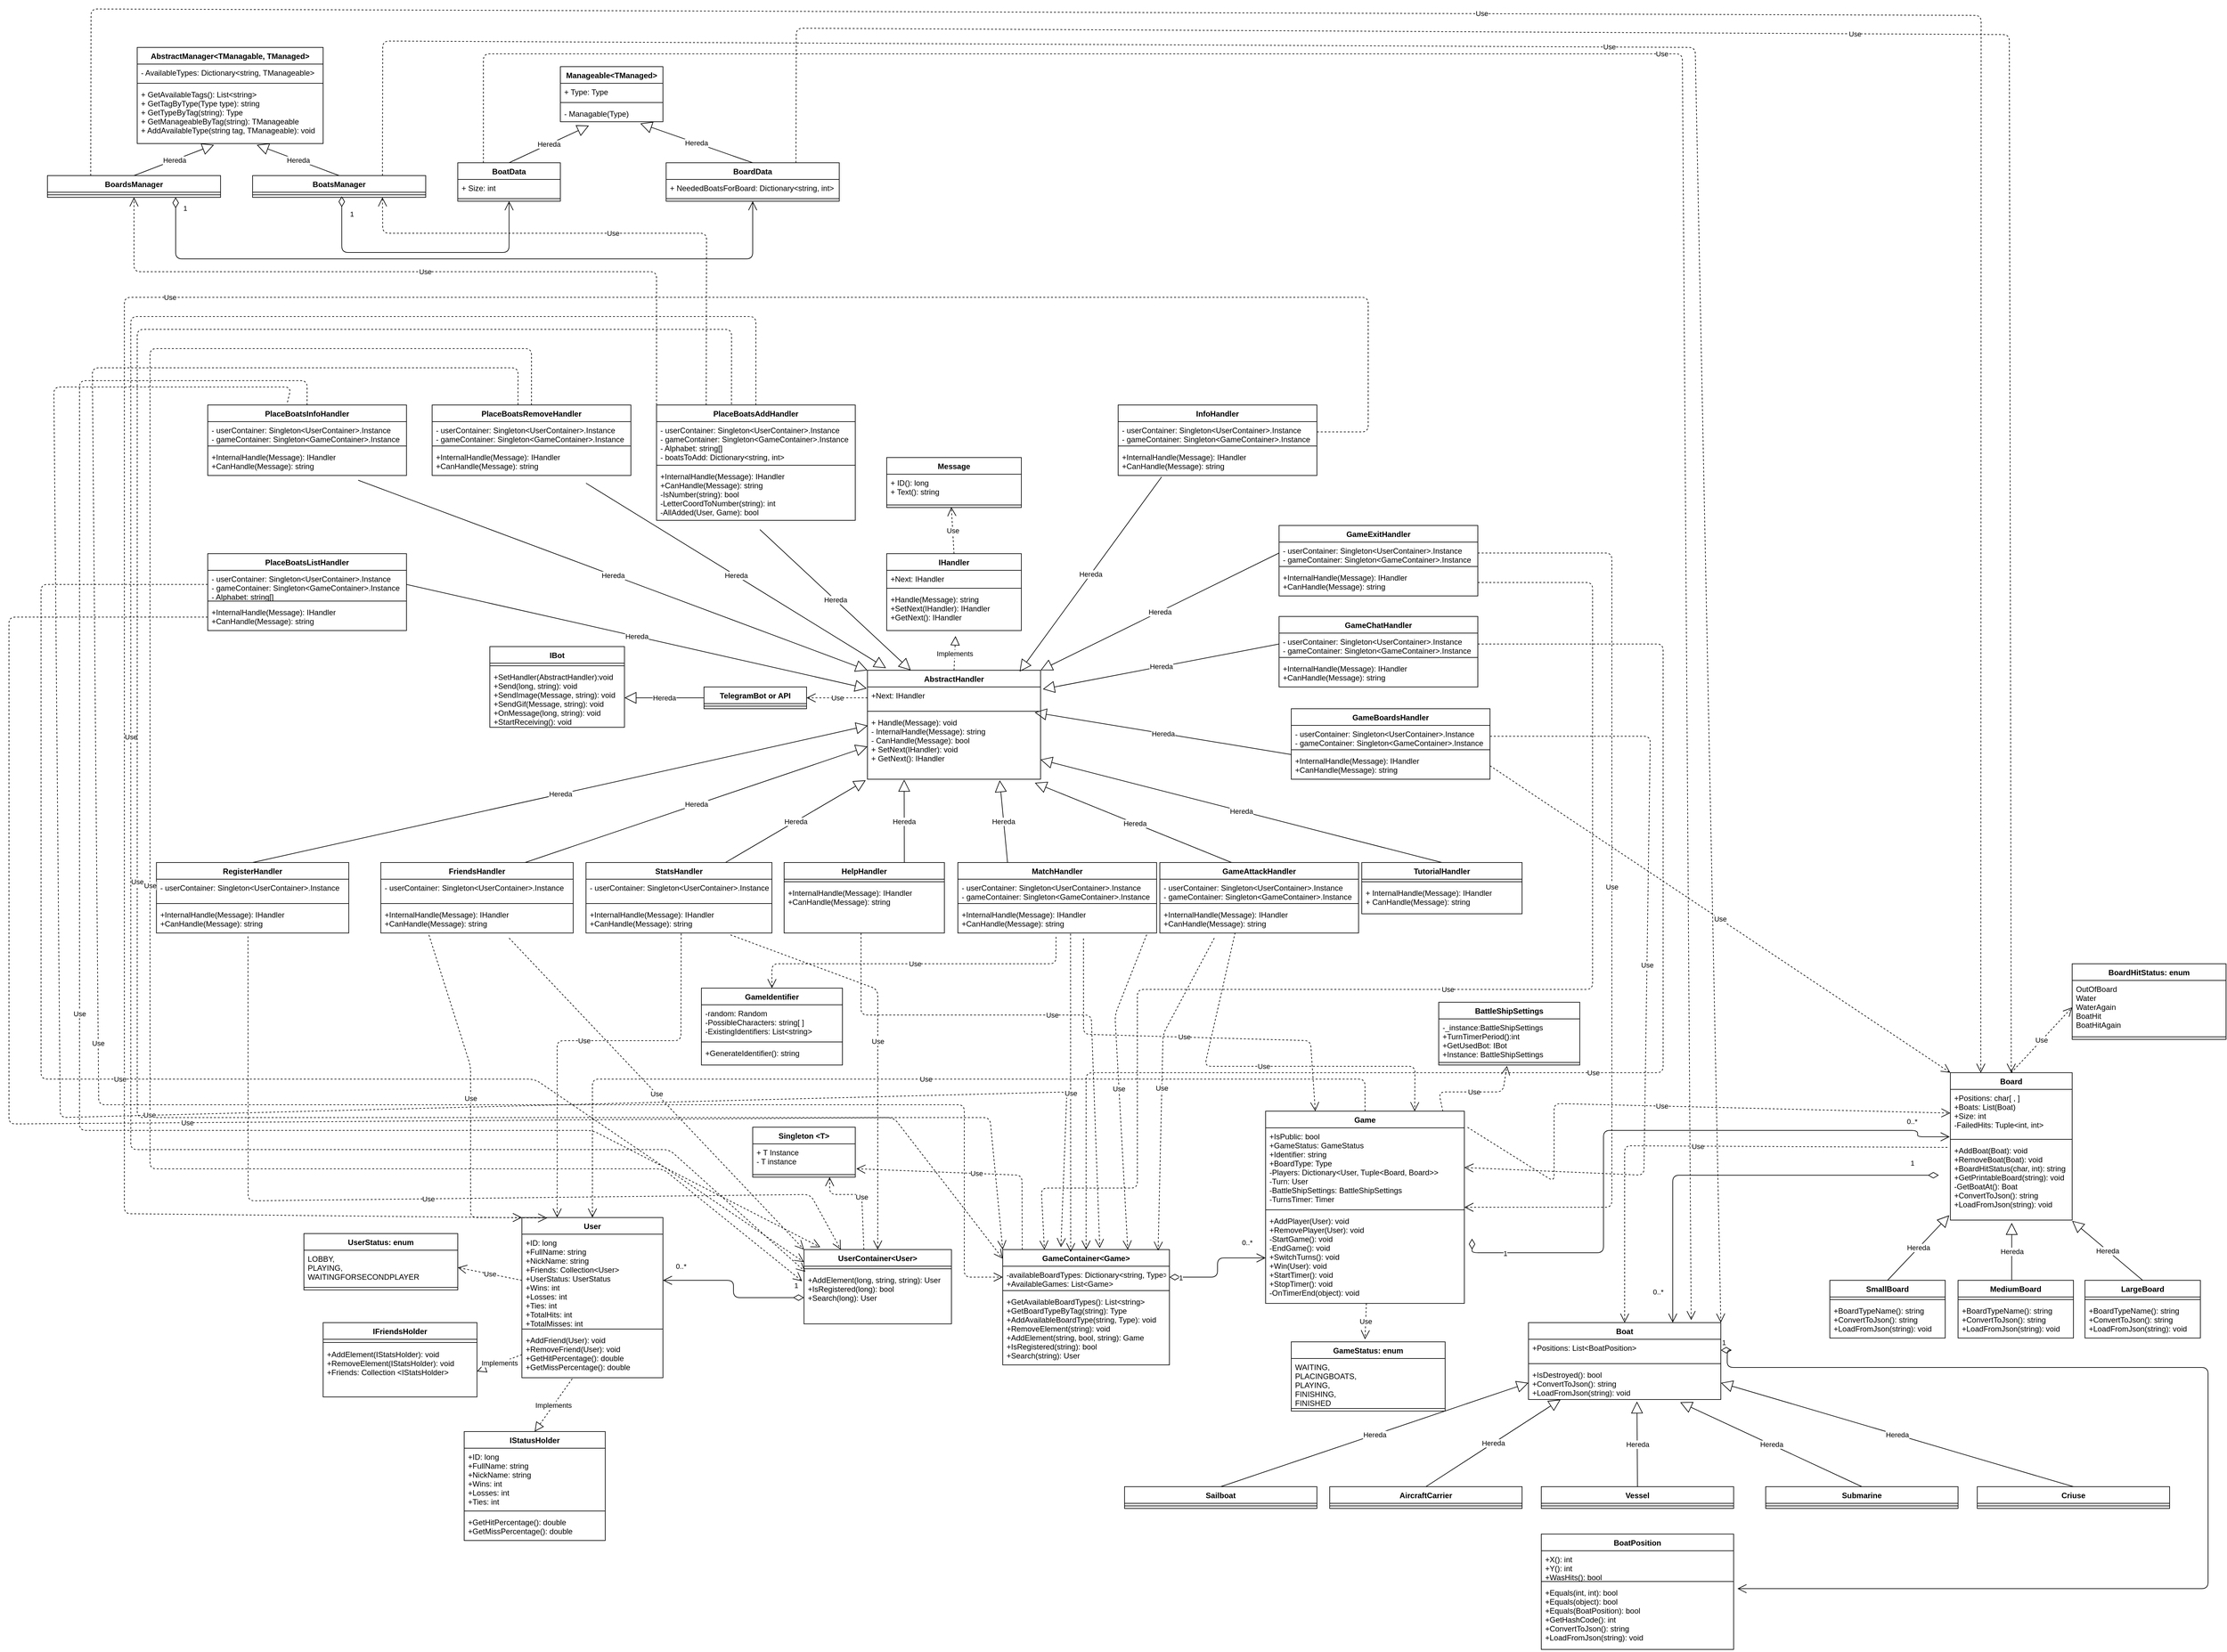 <mxfile>
    <diagram id="zNFyZ4YqmQJ5ln-JkC30" name="Page-1">
        <mxGraphModel dx="2304" dy="2617" grid="1" gridSize="10" guides="1" tooltips="1" connect="1" arrows="1" fold="1" page="1" pageScale="1" pageWidth="827" pageHeight="1169" math="0" shadow="0">
            <root>
                <mxCell id="0"/>
                <mxCell id="1" parent="0"/>
                <mxCell id="10" value="Board" style="swimlane;fontStyle=1;align=center;verticalAlign=top;childLayout=stackLayout;horizontal=1;startSize=26;horizontalStack=0;resizeParent=1;resizeParentMax=0;resizeLast=0;collapsible=1;marginBottom=0;" parent="1" vertex="1">
                    <mxGeometry x="1978" y="-630" width="190" height="230" as="geometry"/>
                </mxCell>
                <mxCell id="11" value="+Positions: char[ , ]&#10;+Boats: List(Boat)&#10;+Size: int&#10;-FailedHits: Tuple&lt;int, int&gt;&#10;&#10;" style="text;strokeColor=none;fillColor=none;align=left;verticalAlign=top;spacingLeft=4;spacingRight=4;overflow=hidden;rotatable=0;points=[[0,0.5],[1,0.5]];portConstraint=eastwest;" parent="10" vertex="1">
                    <mxGeometry y="26" width="190" height="74" as="geometry"/>
                </mxCell>
                <mxCell id="12" value="" style="line;strokeWidth=1;fillColor=none;align=left;verticalAlign=middle;spacingTop=-1;spacingLeft=3;spacingRight=3;rotatable=0;labelPosition=right;points=[];portConstraint=eastwest;" parent="10" vertex="1">
                    <mxGeometry y="100" width="190" height="8" as="geometry"/>
                </mxCell>
                <mxCell id="13" value="+AddBoat(Boat): void&#10;+RemoveBoat(Boat): void&#10;+BoardHitStatus(char, int): string&#10;+GetPrintableBoard(string): void&#10;-GetBoatAt(): Boat&#10;+ConvertToJson(): string&#10;+LoadFromJson(string): void" style="text;strokeColor=none;fillColor=none;align=left;verticalAlign=top;spacingLeft=4;spacingRight=4;overflow=hidden;rotatable=0;points=[[0,0.5],[1,0.5]];portConstraint=eastwest;" parent="10" vertex="1">
                    <mxGeometry y="108" width="190" height="122" as="geometry"/>
                </mxCell>
                <mxCell id="14" value="Boat" style="swimlane;fontStyle=1;align=center;verticalAlign=top;childLayout=stackLayout;horizontal=1;startSize=26;horizontalStack=0;resizeParent=1;resizeParentMax=0;resizeLast=0;collapsible=1;marginBottom=0;" parent="1" vertex="1">
                    <mxGeometry x="1320" y="-240" width="300" height="120" as="geometry"/>
                </mxCell>
                <mxCell id="15" value="+Positions: List&lt;BoatPosition&gt;" style="text;strokeColor=none;fillColor=none;align=left;verticalAlign=top;spacingLeft=4;spacingRight=4;overflow=hidden;rotatable=0;points=[[0,0.5],[1,0.5]];portConstraint=eastwest;" parent="14" vertex="1">
                    <mxGeometry y="26" width="300" height="34" as="geometry"/>
                </mxCell>
                <mxCell id="16" value="" style="line;strokeWidth=1;fillColor=none;align=left;verticalAlign=middle;spacingTop=-1;spacingLeft=3;spacingRight=3;rotatable=0;labelPosition=right;points=[];portConstraint=eastwest;" parent="14" vertex="1">
                    <mxGeometry y="60" width="300" height="8" as="geometry"/>
                </mxCell>
                <mxCell id="17" value="+IsDestroyed(): bool&#10;+ConvertToJson(): string&#10;+LoadFromJson(string): void" style="text;strokeColor=none;fillColor=none;align=left;verticalAlign=top;spacingLeft=4;spacingRight=4;overflow=hidden;rotatable=0;points=[[0,0.5],[1,0.5]];portConstraint=eastwest;" parent="14" vertex="1">
                    <mxGeometry y="68" width="300" height="52" as="geometry"/>
                </mxCell>
                <mxCell id="30" value="TelegramBot or API" style="swimlane;fontStyle=1;align=center;verticalAlign=top;childLayout=stackLayout;horizontal=1;startSize=26;horizontalStack=0;resizeParent=1;resizeParentMax=0;resizeLast=0;collapsible=1;marginBottom=0;" parent="1" vertex="1">
                    <mxGeometry x="34" y="-1232" width="160" height="34" as="geometry"/>
                </mxCell>
                <mxCell id="32" value="" style="line;strokeWidth=1;fillColor=none;align=left;verticalAlign=middle;spacingTop=-1;spacingLeft=3;spacingRight=3;rotatable=0;labelPosition=right;points=[];portConstraint=eastwest;" parent="30" vertex="1">
                    <mxGeometry y="26" width="160" height="8" as="geometry"/>
                </mxCell>
                <mxCell id="38" value="UserContainer&lt;User&gt;" style="swimlane;fontStyle=1;align=center;verticalAlign=top;childLayout=stackLayout;horizontal=1;startSize=26;horizontalStack=0;resizeParent=1;resizeParentMax=0;resizeLast=0;collapsible=1;marginBottom=0;" parent="1" vertex="1">
                    <mxGeometry x="190" y="-354" width="230" height="116" as="geometry"/>
                </mxCell>
                <mxCell id="40" value="" style="line;strokeWidth=1;fillColor=none;align=left;verticalAlign=middle;spacingTop=-1;spacingLeft=3;spacingRight=3;rotatable=0;labelPosition=right;points=[];portConstraint=eastwest;" parent="38" vertex="1">
                    <mxGeometry y="26" width="230" height="8" as="geometry"/>
                </mxCell>
                <mxCell id="41" value="+AddElement(long, string, string): User&#10;+IsRegistered(long): bool&#10;+Search(long): User" style="text;strokeColor=none;fillColor=none;align=left;verticalAlign=top;spacingLeft=4;spacingRight=4;overflow=hidden;rotatable=0;points=[[0,0.5],[1,0.5]];portConstraint=eastwest;" parent="38" vertex="1">
                    <mxGeometry y="34" width="230" height="82" as="geometry"/>
                </mxCell>
                <mxCell id="46" value="AbstractHandler&#10;" style="swimlane;fontStyle=1;align=center;verticalAlign=top;childLayout=stackLayout;horizontal=1;startSize=26;horizontalStack=0;resizeParent=1;resizeParentMax=0;resizeLast=0;collapsible=1;marginBottom=0;" parent="1" vertex="1">
                    <mxGeometry x="289" y="-1258" width="270" height="170" as="geometry"/>
                </mxCell>
                <mxCell id="47" value="+Next: IHandler" style="text;strokeColor=none;fillColor=none;align=left;verticalAlign=top;spacingLeft=4;spacingRight=4;overflow=hidden;rotatable=0;points=[[0,0.5],[1,0.5]];portConstraint=eastwest;" parent="46" vertex="1">
                    <mxGeometry y="26" width="270" height="34" as="geometry"/>
                </mxCell>
                <mxCell id="48" value="" style="line;strokeWidth=1;fillColor=none;align=left;verticalAlign=middle;spacingTop=-1;spacingLeft=3;spacingRight=3;rotatable=0;labelPosition=right;points=[];portConstraint=eastwest;" parent="46" vertex="1">
                    <mxGeometry y="60" width="270" height="8" as="geometry"/>
                </mxCell>
                <mxCell id="49" value="+ Handle(Message): void&#10;- InternalHandle(Message): string&#10;- CanHandle(Message): bool&#10;+ SetNext(IHandler): void&#10;+ GetNext(): IHandler" style="text;strokeColor=none;fillColor=none;align=left;verticalAlign=top;spacingLeft=4;spacingRight=4;overflow=hidden;rotatable=0;points=[[0,0.5],[1,0.5]];portConstraint=eastwest;" parent="46" vertex="1">
                    <mxGeometry y="68" width="270" height="102" as="geometry"/>
                </mxCell>
                <mxCell id="50" value="GameContainer&lt;Game&gt;" style="swimlane;fontStyle=1;align=center;verticalAlign=top;childLayout=stackLayout;horizontal=1;startSize=26;horizontalStack=0;resizeParent=1;resizeParentMax=0;resizeLast=0;collapsible=1;marginBottom=0;" parent="1" vertex="1">
                    <mxGeometry x="500" y="-354" width="260" height="180" as="geometry"/>
                </mxCell>
                <mxCell id="51" value="-availableBoardTypes: Dictionary&lt;string, Type&gt;&#10;+AvailableGames: List&lt;Game&gt;" style="text;strokeColor=none;fillColor=none;align=left;verticalAlign=top;spacingLeft=4;spacingRight=4;overflow=hidden;rotatable=0;points=[[0,0.5],[1,0.5]];portConstraint=eastwest;" parent="50" vertex="1">
                    <mxGeometry y="26" width="260" height="34" as="geometry"/>
                </mxCell>
                <mxCell id="52" value="" style="line;strokeWidth=1;fillColor=none;align=left;verticalAlign=middle;spacingTop=-1;spacingLeft=3;spacingRight=3;rotatable=0;labelPosition=right;points=[];portConstraint=eastwest;" parent="50" vertex="1">
                    <mxGeometry y="60" width="260" height="8" as="geometry"/>
                </mxCell>
                <mxCell id="53" value="+GetAvailableBoardTypes(): List&lt;string&gt;&#10;+GetBoardTypeByTag(string): Type&#10;+AddAvailableBoardType(string, Type): void&#10;+RemoveElement(string): void&#10;+AddElement(string, bool, string): Game&#10;+IsRegistered(string): bool&#10;+Search(string): User" style="text;strokeColor=none;fillColor=none;align=left;verticalAlign=top;spacingLeft=4;spacingRight=4;overflow=hidden;rotatable=0;points=[[0,0.5],[1,0.5]];portConstraint=eastwest;" parent="50" vertex="1">
                    <mxGeometry y="68" width="260" height="112" as="geometry"/>
                </mxCell>
                <mxCell id="54" value="MatchHandler" style="swimlane;fontStyle=1;align=center;verticalAlign=top;childLayout=stackLayout;horizontal=1;startSize=26;horizontalStack=0;resizeParent=1;resizeParentMax=0;resizeLast=0;collapsible=1;marginBottom=0;" parent="1" vertex="1">
                    <mxGeometry x="430" y="-958" width="310" height="110" as="geometry"/>
                </mxCell>
                <mxCell id="55" value="- userContainer: Singleton&lt;UserContainer&gt;.Instance&#10;- gameContainer: Singleton&lt;GameContainer&gt;.Instance" style="text;strokeColor=none;fillColor=none;align=left;verticalAlign=top;spacingLeft=4;spacingRight=4;overflow=hidden;rotatable=0;points=[[0,0.5],[1,0.5]];portConstraint=eastwest;" parent="54" vertex="1">
                    <mxGeometry y="26" width="310" height="34" as="geometry"/>
                </mxCell>
                <mxCell id="56" value="" style="line;strokeWidth=1;fillColor=none;align=left;verticalAlign=middle;spacingTop=-1;spacingLeft=3;spacingRight=3;rotatable=0;labelPosition=right;points=[];portConstraint=eastwest;" parent="54" vertex="1">
                    <mxGeometry y="60" width="310" height="8" as="geometry"/>
                </mxCell>
                <mxCell id="57" value="+InternalHandle(Message): IHandler&#10;+CanHandle(Message): string" style="text;strokeColor=none;fillColor=none;align=left;verticalAlign=top;spacingLeft=4;spacingRight=4;overflow=hidden;rotatable=0;points=[[0,0.5],[1,0.5]];portConstraint=eastwest;" parent="54" vertex="1">
                    <mxGeometry y="68" width="310" height="42" as="geometry"/>
                </mxCell>
                <mxCell id="62" value="TutorialHandler" style="swimlane;fontStyle=1;align=center;verticalAlign=top;childLayout=stackLayout;horizontal=1;startSize=26;horizontalStack=0;resizeParent=1;resizeParentMax=0;resizeLast=0;collapsible=1;marginBottom=0;" parent="1" vertex="1">
                    <mxGeometry x="1060" y="-958" width="250" height="80" as="geometry"/>
                </mxCell>
                <mxCell id="64" value="" style="line;strokeWidth=1;fillColor=none;align=left;verticalAlign=middle;spacingTop=-1;spacingLeft=3;spacingRight=3;rotatable=0;labelPosition=right;points=[];portConstraint=eastwest;" parent="62" vertex="1">
                    <mxGeometry y="26" width="250" height="8" as="geometry"/>
                </mxCell>
                <mxCell id="65" value="+ InternalHandle(Message): IHandler&#10;+ CanHandle(Message): string" style="text;strokeColor=none;fillColor=none;align=left;verticalAlign=top;spacingLeft=4;spacingRight=4;overflow=hidden;rotatable=0;points=[[0,0.5],[1,0.5]];portConstraint=eastwest;" parent="62" vertex="1">
                    <mxGeometry y="34" width="250" height="46" as="geometry"/>
                </mxCell>
                <mxCell id="66" value="HelpHandler" style="swimlane;fontStyle=1;align=center;verticalAlign=top;childLayout=stackLayout;horizontal=1;startSize=26;horizontalStack=0;resizeParent=1;resizeParentMax=0;resizeLast=0;collapsible=1;marginBottom=0;" parent="1" vertex="1">
                    <mxGeometry x="159" y="-958" width="250" height="110" as="geometry"/>
                </mxCell>
                <mxCell id="68" value="" style="line;strokeWidth=1;fillColor=none;align=left;verticalAlign=middle;spacingTop=-1;spacingLeft=3;spacingRight=3;rotatable=0;labelPosition=right;points=[];portConstraint=eastwest;" parent="66" vertex="1">
                    <mxGeometry y="26" width="250" height="8" as="geometry"/>
                </mxCell>
                <mxCell id="69" value="+InternalHandle(Message): IHandler&#10;+CanHandle(Message): string" style="text;strokeColor=none;fillColor=none;align=left;verticalAlign=top;spacingLeft=4;spacingRight=4;overflow=hidden;rotatable=0;points=[[0,0.5],[1,0.5]];portConstraint=eastwest;" parent="66" vertex="1">
                    <mxGeometry y="34" width="250" height="76" as="geometry"/>
                </mxCell>
                <mxCell id="71" value="StatsHandler" style="swimlane;fontStyle=1;align=center;verticalAlign=top;childLayout=stackLayout;horizontal=1;startSize=26;horizontalStack=0;resizeParent=1;resizeParentMax=0;resizeLast=0;collapsible=1;marginBottom=0;" parent="1" vertex="1">
                    <mxGeometry x="-150" y="-958" width="290" height="110" as="geometry"/>
                </mxCell>
                <mxCell id="72" value="- userContainer: Singleton&lt;UserContainer&gt;.Instance" style="text;strokeColor=none;fillColor=none;align=left;verticalAlign=top;spacingLeft=4;spacingRight=4;overflow=hidden;rotatable=0;points=[[0,0.5],[1,0.5]];portConstraint=eastwest;" parent="71" vertex="1">
                    <mxGeometry y="26" width="290" height="34" as="geometry"/>
                </mxCell>
                <mxCell id="73" value="" style="line;strokeWidth=1;fillColor=none;align=left;verticalAlign=middle;spacingTop=-1;spacingLeft=3;spacingRight=3;rotatable=0;labelPosition=right;points=[];portConstraint=eastwest;" parent="71" vertex="1">
                    <mxGeometry y="60" width="290" height="8" as="geometry"/>
                </mxCell>
                <mxCell id="74" value="+InternalHandle(Message): IHandler&#10;+CanHandle(Message): string" style="text;strokeColor=none;fillColor=none;align=left;verticalAlign=top;spacingLeft=4;spacingRight=4;overflow=hidden;rotatable=0;points=[[0,0.5],[1,0.5]];portConstraint=eastwest;" parent="71" vertex="1">
                    <mxGeometry y="68" width="290" height="42" as="geometry"/>
                </mxCell>
                <mxCell id="77" value="UserStatus: enum" style="swimlane;fontStyle=1;align=center;verticalAlign=top;childLayout=stackLayout;horizontal=1;startSize=26;horizontalStack=0;resizeParent=1;resizeParentMax=0;resizeLast=0;collapsible=1;marginBottom=0;" parent="1" vertex="1">
                    <mxGeometry x="-590" y="-379" width="240" height="88" as="geometry"/>
                </mxCell>
                <mxCell id="78" value="LOBBY,&#10;PLAYING,&#10;WAITINGFORSECONDPLAYER" style="text;strokeColor=none;fillColor=none;align=left;verticalAlign=top;spacingLeft=4;spacingRight=4;overflow=hidden;rotatable=0;points=[[0,0.5],[1,0.5]];portConstraint=eastwest;" parent="77" vertex="1">
                    <mxGeometry y="26" width="240" height="54" as="geometry"/>
                </mxCell>
                <mxCell id="79" value="" style="line;strokeWidth=1;fillColor=none;align=left;verticalAlign=middle;spacingTop=-1;spacingLeft=3;spacingRight=3;rotatable=0;labelPosition=right;points=[];portConstraint=eastwest;" parent="77" vertex="1">
                    <mxGeometry y="80" width="240" height="8" as="geometry"/>
                </mxCell>
                <mxCell id="42" value="IHandler" style="swimlane;fontStyle=1;align=center;verticalAlign=top;childLayout=stackLayout;horizontal=1;startSize=26;horizontalStack=0;resizeParent=1;resizeParentMax=0;resizeLast=0;collapsible=1;marginBottom=0;" parent="1" vertex="1">
                    <mxGeometry x="319" y="-1440" width="210" height="120" as="geometry"/>
                </mxCell>
                <mxCell id="43" value="+Next: IHandler&#10;" style="text;strokeColor=none;fillColor=none;align=left;verticalAlign=top;spacingLeft=4;spacingRight=4;overflow=hidden;rotatable=0;points=[[0,0.5],[1,0.5]];portConstraint=eastwest;" parent="42" vertex="1">
                    <mxGeometry y="26" width="210" height="24" as="geometry"/>
                </mxCell>
                <mxCell id="44" value="" style="line;strokeWidth=1;fillColor=none;align=left;verticalAlign=middle;spacingTop=-1;spacingLeft=3;spacingRight=3;rotatable=0;labelPosition=right;points=[];portConstraint=eastwest;" parent="42" vertex="1">
                    <mxGeometry y="50" width="210" height="8" as="geometry"/>
                </mxCell>
                <mxCell id="45" value="+Handle(Message): string&#10;+SetNext(IHandler): IHandler&#10;+GetNext(): IHandler" style="text;strokeColor=none;fillColor=none;align=left;verticalAlign=top;spacingLeft=4;spacingRight=4;overflow=hidden;rotatable=0;points=[[0,0.5],[1,0.5]];portConstraint=eastwest;" parent="42" vertex="1">
                    <mxGeometry y="58" width="210" height="62" as="geometry"/>
                </mxCell>
                <mxCell id="84" value="FriendsHandler" style="swimlane;fontStyle=1;align=center;verticalAlign=top;childLayout=stackLayout;horizontal=1;startSize=26;horizontalStack=0;resizeParent=1;resizeParentMax=0;resizeLast=0;collapsible=1;marginBottom=0;" parent="1" vertex="1">
                    <mxGeometry x="-470" y="-958" width="300" height="110" as="geometry"/>
                </mxCell>
                <mxCell id="85" value="- userContainer: Singleton&lt;UserContainer&gt;.Instance" style="text;strokeColor=none;fillColor=none;align=left;verticalAlign=top;spacingLeft=4;spacingRight=4;overflow=hidden;rotatable=0;points=[[0,0.5],[1,0.5]];portConstraint=eastwest;" parent="84" vertex="1">
                    <mxGeometry y="26" width="300" height="34" as="geometry"/>
                </mxCell>
                <mxCell id="86" value="" style="line;strokeWidth=1;fillColor=none;align=left;verticalAlign=middle;spacingTop=-1;spacingLeft=3;spacingRight=3;rotatable=0;labelPosition=right;points=[];portConstraint=eastwest;" parent="84" vertex="1">
                    <mxGeometry y="60" width="300" height="8" as="geometry"/>
                </mxCell>
                <mxCell id="87" value="+InternalHandle(Message): IHandler&#10;+CanHandle(Message): string" style="text;strokeColor=none;fillColor=none;align=left;verticalAlign=top;spacingLeft=4;spacingRight=4;overflow=hidden;rotatable=0;points=[[0,0.5],[1,0.5]];portConstraint=eastwest;" parent="84" vertex="1">
                    <mxGeometry y="68" width="300" height="42" as="geometry"/>
                </mxCell>
                <mxCell id="101" value="LargeBoard" style="swimlane;fontStyle=1;align=center;verticalAlign=top;childLayout=stackLayout;horizontal=1;startSize=26;horizontalStack=0;resizeParent=1;resizeParentMax=0;resizeLast=0;collapsible=1;marginBottom=0;" parent="1" vertex="1">
                    <mxGeometry x="2188" y="-306" width="180" height="90" as="geometry"/>
                </mxCell>
                <mxCell id="103" value="" style="line;strokeWidth=1;fillColor=none;align=left;verticalAlign=middle;spacingTop=-1;spacingLeft=3;spacingRight=3;rotatable=0;labelPosition=right;points=[];portConstraint=eastwest;" parent="101" vertex="1">
                    <mxGeometry y="26" width="180" height="8" as="geometry"/>
                </mxCell>
                <mxCell id="104" value="+BoardTypeName(): string&#10;+ConvertToJson(): string&#10;+LoadFromJson(string): void" style="text;strokeColor=none;fillColor=none;align=left;verticalAlign=top;spacingLeft=4;spacingRight=4;overflow=hidden;rotatable=0;points=[[0,0.5],[1,0.5]];portConstraint=eastwest;" parent="101" vertex="1">
                    <mxGeometry y="34" width="180" height="56" as="geometry"/>
                </mxCell>
                <mxCell id="106" value="AircraftCarrier" style="swimlane;fontStyle=1;align=center;verticalAlign=top;childLayout=stackLayout;horizontal=1;startSize=26;horizontalStack=0;resizeParent=1;resizeParentMax=0;resizeLast=0;collapsible=1;marginBottom=0;" parent="1" vertex="1">
                    <mxGeometry x="1010" y="16" width="300" height="34" as="geometry"/>
                </mxCell>
                <mxCell id="108" value="" style="line;strokeWidth=1;fillColor=none;align=left;verticalAlign=middle;spacingTop=-1;spacingLeft=3;spacingRight=3;rotatable=0;labelPosition=right;points=[];portConstraint=eastwest;" parent="106" vertex="1">
                    <mxGeometry y="26" width="300" height="8" as="geometry"/>
                </mxCell>
                <mxCell id="110" value="Vessel" style="swimlane;fontStyle=1;align=center;verticalAlign=top;childLayout=stackLayout;horizontal=1;startSize=26;horizontalStack=0;resizeParent=1;resizeParentMax=0;resizeLast=0;collapsible=1;marginBottom=0;" parent="1" vertex="1">
                    <mxGeometry x="1340" y="16" width="300" height="34" as="geometry"/>
                </mxCell>
                <mxCell id="112" value="" style="line;strokeWidth=1;fillColor=none;align=left;verticalAlign=middle;spacingTop=-1;spacingLeft=3;spacingRight=3;rotatable=0;labelPosition=right;points=[];portConstraint=eastwest;" parent="110" vertex="1">
                    <mxGeometry y="26" width="300" height="8" as="geometry"/>
                </mxCell>
                <mxCell id="114" value="Submarine" style="swimlane;fontStyle=1;align=center;verticalAlign=top;childLayout=stackLayout;horizontal=1;startSize=26;horizontalStack=0;resizeParent=1;resizeParentMax=0;resizeLast=0;collapsible=1;marginBottom=0;" parent="1" vertex="1">
                    <mxGeometry x="1690" y="16" width="300" height="34" as="geometry"/>
                </mxCell>
                <mxCell id="116" value="" style="line;strokeWidth=1;fillColor=none;align=left;verticalAlign=middle;spacingTop=-1;spacingLeft=3;spacingRight=3;rotatable=0;labelPosition=right;points=[];portConstraint=eastwest;" parent="114" vertex="1">
                    <mxGeometry y="26" width="300" height="8" as="geometry"/>
                </mxCell>
                <mxCell id="118" value="Criuse" style="swimlane;fontStyle=1;align=center;verticalAlign=top;childLayout=stackLayout;horizontal=1;startSize=26;horizontalStack=0;resizeParent=1;resizeParentMax=0;resizeLast=0;collapsible=1;marginBottom=0;" parent="1" vertex="1">
                    <mxGeometry x="2020" y="16" width="300" height="34" as="geometry"/>
                </mxCell>
                <mxCell id="120" value="" style="line;strokeWidth=1;fillColor=none;align=left;verticalAlign=middle;spacingTop=-1;spacingLeft=3;spacingRight=3;rotatable=0;labelPosition=right;points=[];portConstraint=eastwest;" parent="118" vertex="1">
                    <mxGeometry y="26" width="300" height="8" as="geometry"/>
                </mxCell>
                <mxCell id="122" value="Sailboat" style="swimlane;fontStyle=1;align=center;verticalAlign=top;childLayout=stackLayout;horizontal=1;startSize=26;horizontalStack=0;resizeParent=1;resizeParentMax=0;resizeLast=0;collapsible=1;marginBottom=0;" parent="1" vertex="1">
                    <mxGeometry x="690" y="16" width="300" height="34" as="geometry"/>
                </mxCell>
                <mxCell id="124" value="" style="line;strokeWidth=1;fillColor=none;align=left;verticalAlign=middle;spacingTop=-1;spacingLeft=3;spacingRight=3;rotatable=0;labelPosition=right;points=[];portConstraint=eastwest;" parent="122" vertex="1">
                    <mxGeometry y="26" width="300" height="8" as="geometry"/>
                </mxCell>
                <mxCell id="190" value="Implements" style="endArrow=block;dashed=1;endFill=0;endSize=12;html=1;entryX=0.511;entryY=1.139;entryDx=0;entryDy=0;entryPerimeter=0;exitX=0.5;exitY=0;exitDx=0;exitDy=0;" parent="1" source="46" target="45" edge="1">
                    <mxGeometry width="160" relative="1" as="geometry">
                        <mxPoint x="24" y="-1008" as="sourcePoint"/>
                        <mxPoint x="184" y="-1008" as="targetPoint"/>
                    </mxGeometry>
                </mxCell>
                <mxCell id="191" value="Hereda" style="endArrow=block;endSize=16;endFill=0;html=1;entryX=0.999;entryY=0.7;entryDx=0;entryDy=0;exitX=0.5;exitY=0;exitDx=0;exitDy=0;entryPerimeter=0;" parent="1" source="62" target="49" edge="1">
                    <mxGeometry width="160" relative="1" as="geometry">
                        <mxPoint x="94" y="-998" as="sourcePoint"/>
                        <mxPoint x="254" y="-998" as="targetPoint"/>
                    </mxGeometry>
                </mxCell>
                <mxCell id="197" value="Hereda" style="endArrow=block;endSize=16;endFill=0;html=1;entryX=-0.009;entryY=0.939;entryDx=0;entryDy=0;exitX=0.5;exitY=0;exitDx=0;exitDy=0;entryPerimeter=0;" parent="1" source="273" target="13" edge="1">
                    <mxGeometry width="160" relative="1" as="geometry">
                        <mxPoint x="1856.32" y="-299.91" as="sourcePoint"/>
                        <mxPoint x="1979.33" y="-397.194" as="targetPoint"/>
                    </mxGeometry>
                </mxCell>
                <mxCell id="198" value="Hereda" style="endArrow=block;endSize=16;endFill=0;html=1;entryX=0.504;entryY=1.036;entryDx=0;entryDy=0;exitX=0.465;exitY=0;exitDx=0;exitDy=0;entryPerimeter=0;exitPerimeter=0;" parent="1" source="267" target="13" edge="1">
                    <mxGeometry width="160" relative="1" as="geometry">
                        <mxPoint x="2068" y="-306" as="sourcePoint"/>
                        <mxPoint x="2069.26" y="-450.004" as="targetPoint"/>
                    </mxGeometry>
                </mxCell>
                <mxCell id="199" value="Hereda" style="endArrow=block;endSize=16;endFill=0;html=1;entryX=1;entryY=1.01;entryDx=0;entryDy=0;exitX=0.5;exitY=0;exitDx=0;exitDy=0;entryPerimeter=0;" parent="1" source="101" target="13" edge="1">
                    <mxGeometry width="160" relative="1" as="geometry">
                        <mxPoint x="1878" y="-286" as="sourcePoint"/>
                        <mxPoint x="1999.26" y="-427.654" as="targetPoint"/>
                    </mxGeometry>
                </mxCell>
                <mxCell id="200" value="Hereda" style="endArrow=block;endSize=16;endFill=0;html=1;entryX=0;entryY=0.5;entryDx=0;entryDy=0;exitX=0.5;exitY=0;exitDx=0;exitDy=0;" parent="1" source="122" target="17" edge="1">
                    <mxGeometry width="160" relative="1" as="geometry">
                        <mxPoint x="830" y="10" as="sourcePoint"/>
                        <mxPoint x="1080.72" y="-179.998" as="targetPoint"/>
                    </mxGeometry>
                </mxCell>
                <mxCell id="201" value="Hereda" style="endArrow=block;endSize=16;endFill=0;html=1;entryX=0.167;entryY=1;entryDx=0;entryDy=0;exitX=0.5;exitY=0;exitDx=0;exitDy=0;entryPerimeter=0;" parent="1" source="106" target="17" edge="1">
                    <mxGeometry width="160" relative="1" as="geometry">
                        <mxPoint x="850" y="26" as="sourcePoint"/>
                        <mxPoint x="1330" y="-136" as="targetPoint"/>
                    </mxGeometry>
                </mxCell>
                <mxCell id="203" value="Hereda" style="endArrow=block;endSize=16;endFill=0;html=1;entryX=0.789;entryY=1.083;entryDx=0;entryDy=0;exitX=0.5;exitY=0;exitDx=0;exitDy=0;entryPerimeter=0;" parent="1" source="114" target="17" edge="1">
                    <mxGeometry width="160" relative="1" as="geometry">
                        <mxPoint x="870" y="46" as="sourcePoint"/>
                        <mxPoint x="1350" y="-116" as="targetPoint"/>
                    </mxGeometry>
                </mxCell>
                <mxCell id="204" value="Hereda" style="endArrow=block;endSize=16;endFill=0;html=1;entryX=1;entryY=0.5;entryDx=0;entryDy=0;exitX=0.5;exitY=0;exitDx=0;exitDy=0;" parent="1" source="118" target="17" edge="1">
                    <mxGeometry width="160" relative="1" as="geometry">
                        <mxPoint x="880" y="56" as="sourcePoint"/>
                        <mxPoint x="1360" y="-106" as="targetPoint"/>
                    </mxGeometry>
                </mxCell>
                <mxCell id="207" value="User" style="swimlane;fontStyle=1;align=center;verticalAlign=top;childLayout=stackLayout;horizontal=1;startSize=26;horizontalStack=0;resizeParent=1;resizeParentMax=0;resizeLast=0;collapsible=1;marginBottom=0;" parent="1" vertex="1">
                    <mxGeometry x="-250" y="-404" width="220" height="250" as="geometry"/>
                </mxCell>
                <mxCell id="208" value="+ID: long&#10;+FullName: string&#10;+NickName: string&#10;+Friends: Collection&lt;User&gt;&#10;+UserStatus: UserStatus&#10;+Wins: int&#10;+Losses: int&#10;+Ties: int&#10;+TotalHits: int&#10;+TotalMisses: int&#10;" style="text;strokeColor=none;fillColor=none;align=left;verticalAlign=top;spacingLeft=4;spacingRight=4;overflow=hidden;rotatable=0;points=[[0,0.5],[1,0.5]];portConstraint=eastwest;" parent="207" vertex="1">
                    <mxGeometry y="26" width="220" height="144" as="geometry"/>
                </mxCell>
                <mxCell id="209" value="" style="line;strokeWidth=1;fillColor=none;align=left;verticalAlign=middle;spacingTop=-1;spacingLeft=3;spacingRight=3;rotatable=0;labelPosition=right;points=[];portConstraint=eastwest;" parent="207" vertex="1">
                    <mxGeometry y="170" width="220" height="8" as="geometry"/>
                </mxCell>
                <mxCell id="210" value="+AddFriend(User): void&#10;+RemoveFriend(User): void&#10;+GetHitPercentage(): double&#10;+GetMissPercentage(): double" style="text;strokeColor=none;fillColor=none;align=left;verticalAlign=top;spacingLeft=4;spacingRight=4;overflow=hidden;rotatable=0;points=[[0,0.5],[1,0.5]];portConstraint=eastwest;" parent="207" vertex="1">
                    <mxGeometry y="178" width="220" height="72" as="geometry"/>
                </mxCell>
                <mxCell id="213" value="1" style="endArrow=open;html=1;endSize=12;startArrow=diamondThin;startSize=14;startFill=0;edgeStyle=orthogonalEdgeStyle;align=left;verticalAlign=bottom;entryX=1;entryY=0.5;entryDx=0;entryDy=0;exitX=0;exitY=0.5;exitDx=0;exitDy=0;" parent="1" source="41" target="208" edge="1">
                    <mxGeometry x="-0.858" y="-10" relative="1" as="geometry">
                        <mxPoint x="210" y="-264" as="sourcePoint"/>
                        <mxPoint x="220" y="-264" as="targetPoint"/>
                        <mxPoint as="offset"/>
                    </mxGeometry>
                </mxCell>
                <mxCell id="214" value="0..*" style="edgeLabel;html=1;align=center;verticalAlign=middle;resizable=0;points=[];" parent="213" connectable="0" vertex="1">
                    <mxGeometry x="0.925" relative="1" as="geometry">
                        <mxPoint x="18" y="-22" as="offset"/>
                    </mxGeometry>
                </mxCell>
                <mxCell id="215" value="1" style="endArrow=open;html=1;endSize=12;startArrow=diamondThin;startSize=14;startFill=0;edgeStyle=orthogonalEdgeStyle;align=left;verticalAlign=bottom;exitX=1;exitY=0.5;exitDx=0;exitDy=0;entryX=0;entryY=0.5;entryDx=0;entryDy=0;" parent="1" source="51" target="221" edge="1">
                    <mxGeometry x="-0.858" y="-10" relative="1" as="geometry">
                        <mxPoint x="1090" y="-278" as="sourcePoint"/>
                        <mxPoint x="870" y="-304" as="targetPoint"/>
                        <mxPoint as="offset"/>
                    </mxGeometry>
                </mxCell>
                <mxCell id="216" value="0..*" style="edgeLabel;html=1;align=center;verticalAlign=middle;resizable=0;points=[];" parent="215" connectable="0" vertex="1">
                    <mxGeometry x="0.925" relative="1" as="geometry">
                        <mxPoint x="-23" y="-24" as="offset"/>
                    </mxGeometry>
                </mxCell>
                <mxCell id="218" value="Game" style="swimlane;fontStyle=1;align=center;verticalAlign=top;childLayout=stackLayout;horizontal=1;startSize=26;horizontalStack=0;resizeParent=1;resizeParentMax=0;resizeLast=0;collapsible=1;marginBottom=0;" parent="1" vertex="1">
                    <mxGeometry x="910" y="-570" width="310" height="300" as="geometry"/>
                </mxCell>
                <mxCell id="219" value="+IsPublic: bool&#10;+GameStatus: GameStatus&#10;+Identifier: string&#10;+BoardType: Type&#10;-Players: Dictionary&lt;User, Tuple&lt;Board, Board&gt;&gt;&#10;-Turn: User&#10;-BattleShipSettings: BattleShipSettings&#10;-TurnsTimer: Timer" style="text;strokeColor=none;fillColor=none;align=left;verticalAlign=top;spacingLeft=4;spacingRight=4;overflow=hidden;rotatable=0;points=[[0,0.5],[1,0.5]];portConstraint=eastwest;" parent="218" vertex="1">
                    <mxGeometry y="26" width="310" height="124" as="geometry"/>
                </mxCell>
                <mxCell id="220" value="" style="line;strokeWidth=1;fillColor=none;align=left;verticalAlign=middle;spacingTop=-1;spacingLeft=3;spacingRight=3;rotatable=0;labelPosition=right;points=[];portConstraint=eastwest;" parent="218" vertex="1">
                    <mxGeometry y="150" width="310" height="8" as="geometry"/>
                </mxCell>
                <mxCell id="221" value="+AddPlayer(User): void&#10;+RemovePlayer(User): void&#10;-StartGame(): void&#10;-EndGame(): void&#10;+SwitchTurns(): void&#10;+Win(User): void&#10;+StartTimer(): void&#10;+StopTimer(): void&#10;-OnTimerEnd(object): void" style="text;strokeColor=none;fillColor=none;align=left;verticalAlign=top;spacingLeft=4;spacingRight=4;overflow=hidden;rotatable=0;points=[[0,0.5],[1,0.5]];portConstraint=eastwest;" parent="218" vertex="1">
                    <mxGeometry y="158" width="310" height="142" as="geometry"/>
                </mxCell>
                <mxCell id="222" value="Use" style="endArrow=open;endSize=12;dashed=1;html=1;exitX=-0.024;exitY=0.07;exitDx=0;exitDy=0;entryX=0.5;entryY=0;entryDx=0;entryDy=0;exitPerimeter=0;" parent="1" source="13" target="14" edge="1">
                    <mxGeometry width="160" relative="1" as="geometry">
                        <mxPoint x="1470" y="-350" as="sourcePoint"/>
                        <mxPoint x="1850" y="-410" as="targetPoint"/>
                        <Array as="points">
                            <mxPoint x="1470" y="-516"/>
                        </Array>
                    </mxGeometry>
                </mxCell>
                <mxCell id="223" value="Use" style="endArrow=open;endSize=12;dashed=1;html=1;exitX=1.016;exitY=0.084;exitDx=0;exitDy=0;entryX=0;entryY=0.5;entryDx=0;entryDy=0;exitPerimeter=0;" parent="1" source="218" target="11" edge="1">
                    <mxGeometry width="160" relative="1" as="geometry">
                        <mxPoint x="1290" y="-410" as="sourcePoint"/>
                        <mxPoint x="1450" y="-410" as="targetPoint"/>
                        <Array as="points">
                            <mxPoint x="1360" y="-460"/>
                            <mxPoint x="1360" y="-582"/>
                        </Array>
                    </mxGeometry>
                </mxCell>
                <mxCell id="224" value="Use" style="endArrow=open;endSize=12;dashed=1;html=1;exitX=0.5;exitY=0;exitDx=0;exitDy=0;entryX=0.5;entryY=0;entryDx=0;entryDy=0;" parent="1" source="218" target="207" edge="1">
                    <mxGeometry width="160" relative="1" as="geometry">
                        <mxPoint x="920" y="-620" as="sourcePoint"/>
                        <mxPoint x="1080" y="-620" as="targetPoint"/>
                        <Array as="points">
                            <mxPoint x="1065" y="-620"/>
                            <mxPoint x="-140" y="-620"/>
                        </Array>
                    </mxGeometry>
                </mxCell>
                <mxCell id="225" value="Use" style="endArrow=open;endSize=12;dashed=1;html=1;exitX=0.507;exitY=0.999;exitDx=0;exitDy=0;exitPerimeter=0;entryX=0.5;entryY=0;entryDx=0;entryDy=0;" parent="1" source="221" edge="1">
                    <mxGeometry width="160" relative="1" as="geometry">
                        <mxPoint x="890" y="-250" as="sourcePoint"/>
                        <mxPoint x="1065" y="-214" as="targetPoint"/>
                    </mxGeometry>
                </mxCell>
                <mxCell id="226" value="Use" style="endArrow=open;endSize=12;dashed=1;html=1;entryX=1;entryY=0.5;entryDx=0;entryDy=0;exitX=0;exitY=0.5;exitDx=0;exitDy=0;" parent="1" source="47" target="30" edge="1">
                    <mxGeometry width="160" relative="1" as="geometry">
                        <mxPoint x="104" y="-1458" as="sourcePoint"/>
                        <mxPoint x="264" y="-1458" as="targetPoint"/>
                    </mxGeometry>
                </mxCell>
                <mxCell id="229" value="1" style="endArrow=open;html=1;endSize=12;startArrow=diamondThin;startSize=14;startFill=0;edgeStyle=orthogonalEdgeStyle;align=left;verticalAlign=bottom;exitX=1.016;exitY=0.289;exitDx=0;exitDy=0;exitPerimeter=0;" parent="1" edge="1">
                    <mxGeometry x="-0.858" y="-10" relative="1" as="geometry">
                        <mxPoint x="1231.96" y="-370.962" as="sourcePoint"/>
                        <mxPoint x="1977" y="-530" as="targetPoint"/>
                        <mxPoint as="offset"/>
                        <Array as="points">
                            <mxPoint x="1232" y="-349"/>
                            <mxPoint x="1437" y="-349"/>
                            <mxPoint x="1437" y="-540"/>
                            <mxPoint x="1927" y="-540"/>
                            <mxPoint x="1927" y="-530"/>
                        </Array>
                    </mxGeometry>
                </mxCell>
                <mxCell id="230" value="0..*" style="edgeLabel;html=1;align=center;verticalAlign=middle;resizable=0;points=[];" parent="229" connectable="0" vertex="1">
                    <mxGeometry x="0.925" relative="1" as="geometry">
                        <mxPoint x="-23" y="-24" as="offset"/>
                    </mxGeometry>
                </mxCell>
                <mxCell id="231" value="1" style="endArrow=open;html=1;endSize=12;startArrow=diamondThin;startSize=14;startFill=0;edgeStyle=orthogonalEdgeStyle;align=left;verticalAlign=bottom;entryX=0.75;entryY=0;entryDx=0;entryDy=0;" parent="1" target="14" edge="1">
                    <mxGeometry x="-0.858" y="-10" relative="1" as="geometry">
                        <mxPoint x="1960" y="-470" as="sourcePoint"/>
                        <mxPoint x="1989.62" y="-529.658" as="targetPoint"/>
                        <mxPoint as="offset"/>
                        <Array as="points">
                            <mxPoint x="1545" y="-470"/>
                        </Array>
                    </mxGeometry>
                </mxCell>
                <mxCell id="232" value="0..*" style="edgeLabel;html=1;align=center;verticalAlign=middle;resizable=0;points=[];" parent="231" connectable="0" vertex="1">
                    <mxGeometry x="0.925" relative="1" as="geometry">
                        <mxPoint x="-23" y="-24" as="offset"/>
                    </mxGeometry>
                </mxCell>
                <mxCell id="233" value="Use" style="endArrow=open;endSize=12;dashed=1;html=1;exitX=0;exitY=0.5;exitDx=0;exitDy=0;entryX=1;entryY=0.5;entryDx=0;entryDy=0;" parent="1" source="208" target="78" edge="1">
                    <mxGeometry width="160" relative="1" as="geometry">
                        <mxPoint x="-40" y="-230" as="sourcePoint"/>
                        <mxPoint x="120" y="-230" as="targetPoint"/>
                    </mxGeometry>
                </mxCell>
                <mxCell id="238" value="Use" style="endArrow=open;endSize=12;dashed=1;html=1;exitX=0.512;exitY=1.021;exitDx=0;exitDy=0;exitPerimeter=0;entryX=0.25;entryY=0;entryDx=0;entryDy=0;" parent="1" source="74" target="207" edge="1">
                    <mxGeometry width="160" relative="1" as="geometry">
                        <mxPoint x="570" y="1220" as="sourcePoint"/>
                        <mxPoint x="730" y="1220" as="targetPoint"/>
                        <Array as="points">
                            <mxPoint x="-2" y="-680"/>
                            <mxPoint x="-195" y="-680"/>
                        </Array>
                    </mxGeometry>
                </mxCell>
                <mxCell id="239" value="Use" style="endArrow=open;endSize=12;dashed=1;html=1;exitX=0.48;exitY=1.004;exitDx=0;exitDy=0;exitPerimeter=0;entryX=0.582;entryY=-0.013;entryDx=0;entryDy=0;entryPerimeter=0;" parent="1" source="69" target="50" edge="1">
                    <mxGeometry width="160" relative="1" as="geometry">
                        <mxPoint x="30" y="760" as="sourcePoint"/>
                        <mxPoint x="180" y="950" as="targetPoint"/>
                        <Array as="points">
                            <mxPoint x="279" y="-720"/>
                            <mxPoint x="638" y="-720"/>
                        </Array>
                    </mxGeometry>
                </mxCell>
                <mxCell id="240" value="Use" style="endArrow=open;endSize=12;dashed=1;html=1;exitX=0.379;exitY=0.985;exitDx=0;exitDy=0;exitPerimeter=0;entryX=0.75;entryY=0;entryDx=0;entryDy=0;" parent="1" source="298" target="218" edge="1">
                    <mxGeometry width="160" relative="1" as="geometry">
                        <mxPoint x="881" y="-784.022" as="sourcePoint"/>
                        <mxPoint x="1110" y="-1290" as="targetPoint"/>
                        <Array as="points">
                            <mxPoint x="815" y="-640"/>
                            <mxPoint x="1143" y="-640"/>
                        </Array>
                    </mxGeometry>
                </mxCell>
                <mxCell id="241" value="Use" style="endArrow=open;endSize=12;dashed=1;html=1;entryX=0;entryY=0;entryDx=0;entryDy=0;exitX=0.25;exitY=1.071;exitDx=0;exitDy=0;exitPerimeter=0;" parent="1" source="87" target="207" edge="1">
                    <mxGeometry width="160" relative="1" as="geometry">
                        <mxPoint x="-330" y="-800" as="sourcePoint"/>
                        <mxPoint x="-320" y="-1250" as="targetPoint"/>
                        <Array as="points">
                            <mxPoint x="-330" y="-640"/>
                            <mxPoint x="-330" y="-404"/>
                        </Array>
                    </mxGeometry>
                </mxCell>
                <mxCell id="243" value="Use" style="endArrow=open;endSize=12;dashed=1;html=1;exitX=0.95;exitY=1.061;exitDx=0;exitDy=0;exitPerimeter=0;entryX=0.75;entryY=0;entryDx=0;entryDy=0;" parent="1" source="57" target="50" edge="1">
                    <mxGeometry width="160" relative="1" as="geometry">
                        <mxPoint x="580" y="-777.592" as="sourcePoint"/>
                        <mxPoint x="939.04" y="-345.95" as="targetPoint"/>
                        <Array as="points">
                            <mxPoint x="675" y="-720"/>
                        </Array>
                    </mxGeometry>
                </mxCell>
                <mxCell id="245" value="Hereda" style="endArrow=block;endSize=16;endFill=0;html=1;entryX=0.967;entryY=1.055;entryDx=0;entryDy=0;exitX=0.375;exitY=0.016;exitDx=0;exitDy=0;entryPerimeter=0;exitPerimeter=0;" parent="1" source="295" target="49" edge="1">
                    <mxGeometry width="160" relative="1" as="geometry">
                        <mxPoint x="885" y="-958" as="sourcePoint"/>
                        <mxPoint x="559.0" y="-1060.0" as="targetPoint"/>
                    </mxGeometry>
                </mxCell>
                <mxCell id="246" value="Hereda" style="endArrow=block;endSize=16;endFill=0;html=1;entryX=0.764;entryY=1.016;entryDx=0;entryDy=0;exitX=0.25;exitY=0;exitDx=0;exitDy=0;entryPerimeter=0;" parent="1" source="54" target="49" edge="1">
                    <mxGeometry width="160" relative="1" as="geometry">
                        <mxPoint x="1115" y="-938" as="sourcePoint"/>
                        <mxPoint x="578.73" y="-1098.6" as="targetPoint"/>
                    </mxGeometry>
                </mxCell>
                <mxCell id="247" value="Hereda" style="endArrow=block;endSize=16;endFill=0;html=1;entryX=0.212;entryY=1.007;entryDx=0;entryDy=0;entryPerimeter=0;exitX=0.75;exitY=0;exitDx=0;exitDy=0;" parent="1" source="66" target="49" edge="1">
                    <mxGeometry width="160" relative="1" as="geometry">
                        <mxPoint x="330" y="-980" as="sourcePoint"/>
                        <mxPoint x="350.28" y="-1076.368" as="targetPoint"/>
                    </mxGeometry>
                </mxCell>
                <mxCell id="248" value="Hereda" style="endArrow=block;endSize=16;endFill=0;html=1;entryX=-0.01;entryY=1.016;entryDx=0;entryDy=0;exitX=0.75;exitY=0;exitDx=0;exitDy=0;entryPerimeter=0;" parent="1" source="71" target="49" edge="1">
                    <mxGeometry width="160" relative="1" as="geometry">
                        <mxPoint x="515" y="-938" as="sourcePoint"/>
                        <mxPoint x="515.28" y="-1066.368" as="targetPoint"/>
                    </mxGeometry>
                </mxCell>
                <mxCell id="249" value="Hereda" style="endArrow=block;endSize=16;endFill=0;html=1;entryX=0;entryY=0.5;entryDx=0;entryDy=0;exitX=0.75;exitY=0;exitDx=0;exitDy=0;" parent="1" source="84" target="49" edge="1">
                    <mxGeometry width="160" relative="1" as="geometry">
                        <mxPoint x="-180" y="-960" as="sourcePoint"/>
                        <mxPoint x="240" y="-1140" as="targetPoint"/>
                    </mxGeometry>
                </mxCell>
                <mxCell id="251" value="Hereda" style="endArrow=block;endSize=16;endFill=0;html=1;entryX=0.564;entryY=1.059;entryDx=0;entryDy=0;exitX=0.5;exitY=0;exitDx=0;exitDy=0;entryPerimeter=0;" parent="1" source="110" target="17" edge="1">
                    <mxGeometry width="160" relative="1" as="geometry">
                        <mxPoint x="1470" y="48.37" as="sourcePoint"/>
                        <mxPoint x="1470.28" y="-79.998" as="targetPoint"/>
                    </mxGeometry>
                </mxCell>
                <mxCell id="252" value="RegisterHandler" style="swimlane;fontStyle=1;align=center;verticalAlign=top;childLayout=stackLayout;horizontal=1;startSize=26;horizontalStack=0;resizeParent=1;resizeParentMax=0;resizeLast=0;collapsible=1;marginBottom=0;" parent="1" vertex="1">
                    <mxGeometry x="-820" y="-958" width="300" height="110" as="geometry"/>
                </mxCell>
                <mxCell id="253" value="- userContainer: Singleton&lt;UserContainer&gt;.Instance" style="text;strokeColor=none;fillColor=none;align=left;verticalAlign=top;spacingLeft=4;spacingRight=4;overflow=hidden;rotatable=0;points=[[0,0.5],[1,0.5]];portConstraint=eastwest;" parent="252" vertex="1">
                    <mxGeometry y="26" width="300" height="34" as="geometry"/>
                </mxCell>
                <mxCell id="254" value="" style="line;strokeWidth=1;fillColor=none;align=left;verticalAlign=middle;spacingTop=-1;spacingLeft=3;spacingRight=3;rotatable=0;labelPosition=right;points=[];portConstraint=eastwest;" parent="252" vertex="1">
                    <mxGeometry y="60" width="300" height="8" as="geometry"/>
                </mxCell>
                <mxCell id="255" value="+InternalHandle(Message): IHandler&#10;+CanHandle(Message): string" style="text;strokeColor=none;fillColor=none;align=left;verticalAlign=top;spacingLeft=4;spacingRight=4;overflow=hidden;rotatable=0;points=[[0,0.5],[1,0.5]];portConstraint=eastwest;" parent="252" vertex="1">
                    <mxGeometry y="68" width="300" height="42" as="geometry"/>
                </mxCell>
                <mxCell id="256" value="Hereda" style="endArrow=block;endSize=16;endFill=0;html=1;entryX=0.002;entryY=0.18;entryDx=0;entryDy=0;exitX=0.5;exitY=0;exitDx=0;exitDy=0;entryPerimeter=0;" parent="1" source="252" target="49" edge="1">
                    <mxGeometry width="160" relative="1" as="geometry">
                        <mxPoint x="-235" y="-948.0" as="sourcePoint"/>
                        <mxPoint x="299.0" y="-1129" as="targetPoint"/>
                    </mxGeometry>
                </mxCell>
                <mxCell id="257" value="GameIdentifier" style="swimlane;fontStyle=1;align=center;verticalAlign=top;childLayout=stackLayout;horizontal=1;startSize=26;horizontalStack=0;resizeParent=1;resizeParentMax=0;resizeLast=0;collapsible=1;marginBottom=0;" parent="1" vertex="1">
                    <mxGeometry x="30" y="-762" width="220" height="120" as="geometry"/>
                </mxCell>
                <mxCell id="258" value="-random: Random&#10;-PossibleCharacters: string[ ]&#10;-ExistingIdentifiers: List&lt;string&gt;&#10;" style="text;strokeColor=none;fillColor=none;align=left;verticalAlign=top;spacingLeft=4;spacingRight=4;overflow=hidden;rotatable=0;points=[[0,0.5],[1,0.5]];portConstraint=eastwest;" parent="257" vertex="1">
                    <mxGeometry y="26" width="220" height="54" as="geometry"/>
                </mxCell>
                <mxCell id="259" value="" style="line;strokeWidth=1;fillColor=none;align=left;verticalAlign=middle;spacingTop=-1;spacingLeft=3;spacingRight=3;rotatable=0;labelPosition=right;points=[];portConstraint=eastwest;" parent="257" vertex="1">
                    <mxGeometry y="80" width="220" height="8" as="geometry"/>
                </mxCell>
                <mxCell id="260" value="+GenerateIdentifier(): string" style="text;strokeColor=none;fillColor=none;align=left;verticalAlign=top;spacingLeft=4;spacingRight=4;overflow=hidden;rotatable=0;points=[[0,0.5],[1,0.5]];portConstraint=eastwest;" parent="257" vertex="1">
                    <mxGeometry y="88" width="220" height="32" as="geometry"/>
                </mxCell>
                <mxCell id="261" value="GameStatus: enum" style="swimlane;fontStyle=1;align=center;verticalAlign=top;childLayout=stackLayout;horizontal=1;startSize=26;horizontalStack=0;resizeParent=1;resizeParentMax=0;resizeLast=0;collapsible=1;marginBottom=0;" parent="1" vertex="1">
                    <mxGeometry x="950" y="-210" width="240" height="108" as="geometry"/>
                </mxCell>
                <mxCell id="262" value="WAITING,&#10;PLACINGBOATS,&#10;PLAYING,&#10;FINISHING,&#10;FINISHED" style="text;strokeColor=none;fillColor=none;align=left;verticalAlign=top;spacingLeft=4;spacingRight=4;overflow=hidden;rotatable=0;points=[[0,0.5],[1,0.5]];portConstraint=eastwest;" parent="261" vertex="1">
                    <mxGeometry y="26" width="240" height="74" as="geometry"/>
                </mxCell>
                <mxCell id="263" value="" style="line;strokeWidth=1;fillColor=none;align=left;verticalAlign=middle;spacingTop=-1;spacingLeft=3;spacingRight=3;rotatable=0;labelPosition=right;points=[];portConstraint=eastwest;" parent="261" vertex="1">
                    <mxGeometry y="100" width="240" height="8" as="geometry"/>
                </mxCell>
                <mxCell id="264" value="BoardHitStatus: enum" style="swimlane;fontStyle=1;align=center;verticalAlign=top;childLayout=stackLayout;horizontal=1;startSize=26;horizontalStack=0;resizeParent=1;resizeParentMax=0;resizeLast=0;collapsible=1;marginBottom=0;" parent="1" vertex="1">
                    <mxGeometry x="2168" y="-800" width="240" height="118" as="geometry"/>
                </mxCell>
                <mxCell id="265" value="OutOfBoard&#10;Water&#10;WaterAgain&#10;BoatHit&#10;BoatHitAgain&#10;" style="text;strokeColor=none;fillColor=none;align=left;verticalAlign=top;spacingLeft=4;spacingRight=4;overflow=hidden;rotatable=0;points=[[0,0.5],[1,0.5]];portConstraint=eastwest;" parent="264" vertex="1">
                    <mxGeometry y="26" width="240" height="84" as="geometry"/>
                </mxCell>
                <mxCell id="266" value="" style="line;strokeWidth=1;fillColor=none;align=left;verticalAlign=middle;spacingTop=-1;spacingLeft=3;spacingRight=3;rotatable=0;labelPosition=right;points=[];portConstraint=eastwest;" parent="264" vertex="1">
                    <mxGeometry y="110" width="240" height="8" as="geometry"/>
                </mxCell>
                <mxCell id="267" value="MediumBoard" style="swimlane;fontStyle=1;align=center;verticalAlign=top;childLayout=stackLayout;horizontal=1;startSize=26;horizontalStack=0;resizeParent=1;resizeParentMax=0;resizeLast=0;collapsible=1;marginBottom=0;" parent="1" vertex="1">
                    <mxGeometry x="1990" y="-306" width="180" height="90" as="geometry"/>
                </mxCell>
                <mxCell id="268" value="" style="line;strokeWidth=1;fillColor=none;align=left;verticalAlign=middle;spacingTop=-1;spacingLeft=3;spacingRight=3;rotatable=0;labelPosition=right;points=[];portConstraint=eastwest;" parent="267" vertex="1">
                    <mxGeometry y="26" width="180" height="8" as="geometry"/>
                </mxCell>
                <mxCell id="269" value="+BoardTypeName(): string&#10;+ConvertToJson(): string&#10;+LoadFromJson(string): void" style="text;strokeColor=none;fillColor=none;align=left;verticalAlign=top;spacingLeft=4;spacingRight=4;overflow=hidden;rotatable=0;points=[[0,0.5],[1,0.5]];portConstraint=eastwest;" parent="267" vertex="1">
                    <mxGeometry y="34" width="180" height="56" as="geometry"/>
                </mxCell>
                <mxCell id="273" value="SmallBoard" style="swimlane;fontStyle=1;align=center;verticalAlign=top;childLayout=stackLayout;horizontal=1;startSize=26;horizontalStack=0;resizeParent=1;resizeParentMax=0;resizeLast=0;collapsible=1;marginBottom=0;" parent="1" vertex="1">
                    <mxGeometry x="1790" y="-306" width="180" height="90" as="geometry"/>
                </mxCell>
                <mxCell id="274" value="" style="line;strokeWidth=1;fillColor=none;align=left;verticalAlign=middle;spacingTop=-1;spacingLeft=3;spacingRight=3;rotatable=0;labelPosition=right;points=[];portConstraint=eastwest;" parent="273" vertex="1">
                    <mxGeometry y="26" width="180" height="8" as="geometry"/>
                </mxCell>
                <mxCell id="275" value="+BoardTypeName(): string&#10;+ConvertToJson(): string&#10;+LoadFromJson(string): void" style="text;strokeColor=none;fillColor=none;align=left;verticalAlign=top;spacingLeft=4;spacingRight=4;overflow=hidden;rotatable=0;points=[[0,0.5],[1,0.5]];portConstraint=eastwest;" parent="273" vertex="1">
                    <mxGeometry y="34" width="180" height="56" as="geometry"/>
                </mxCell>
                <mxCell id="280" value="BoatPosition" style="swimlane;fontStyle=1;align=center;verticalAlign=top;childLayout=stackLayout;horizontal=1;startSize=26;horizontalStack=0;resizeParent=1;resizeParentMax=0;resizeLast=0;collapsible=1;marginBottom=0;" parent="1" vertex="1">
                    <mxGeometry x="1340" y="90" width="300" height="180" as="geometry"/>
                </mxCell>
                <mxCell id="281" value="+X(): int&#10;+Y(): int&#10;+WasHits(): bool&#10;" style="text;strokeColor=none;fillColor=none;align=left;verticalAlign=top;spacingLeft=4;spacingRight=4;overflow=hidden;rotatable=0;points=[[0,0.5],[1,0.5]];portConstraint=eastwest;" parent="280" vertex="1">
                    <mxGeometry y="26" width="300" height="44" as="geometry"/>
                </mxCell>
                <mxCell id="282" value="" style="line;strokeWidth=1;fillColor=none;align=left;verticalAlign=middle;spacingTop=-1;spacingLeft=3;spacingRight=3;rotatable=0;labelPosition=right;points=[];portConstraint=eastwest;" parent="280" vertex="1">
                    <mxGeometry y="70" width="300" height="8" as="geometry"/>
                </mxCell>
                <mxCell id="283" value="+Equals(int, int): bool&#10;+Equals(object): bool&#10;+Equals(BoatPosition): bool&#10;+GetHashCode(): int&#10;+ConvertToJson(): string&#10;+LoadFromJson(string): void" style="text;strokeColor=none;fillColor=none;align=left;verticalAlign=top;spacingLeft=4;spacingRight=4;overflow=hidden;rotatable=0;points=[[0,0.5],[1,0.5]];portConstraint=eastwest;" parent="280" vertex="1">
                    <mxGeometry y="78" width="300" height="102" as="geometry"/>
                </mxCell>
                <mxCell id="284" value="IBot" style="swimlane;fontStyle=1;align=center;verticalAlign=top;childLayout=stackLayout;horizontal=1;startSize=26;horizontalStack=0;resizeParent=1;resizeParentMax=0;resizeLast=0;collapsible=1;marginBottom=0;" parent="1" vertex="1">
                    <mxGeometry x="-300" y="-1295" width="210" height="126" as="geometry"/>
                </mxCell>
                <mxCell id="286" value="" style="line;strokeWidth=1;fillColor=none;align=left;verticalAlign=middle;spacingTop=-1;spacingLeft=3;spacingRight=3;rotatable=0;labelPosition=right;points=[];portConstraint=eastwest;" parent="284" vertex="1">
                    <mxGeometry y="26" width="210" height="8" as="geometry"/>
                </mxCell>
                <mxCell id="287" value="+SetHandler(AbstractHandler):void&#10;+Send(long, string): void&#10;+SendImage(Message, string): void&#10;+SendGif(Message, string): void&#10;+OnMessage(long, string): void&#10;+StartReceiving(): void&#10;" style="text;strokeColor=none;fillColor=none;align=left;verticalAlign=top;spacingLeft=4;spacingRight=4;overflow=hidden;rotatable=0;points=[[0,0.5],[1,0.5]];portConstraint=eastwest;" parent="284" vertex="1">
                    <mxGeometry y="34" width="210" height="92" as="geometry"/>
                </mxCell>
                <mxCell id="288" value="Message" style="swimlane;fontStyle=1;align=center;verticalAlign=top;childLayout=stackLayout;horizontal=1;startSize=26;horizontalStack=0;resizeParent=1;resizeParentMax=0;resizeLast=0;collapsible=1;marginBottom=0;" parent="1" vertex="1">
                    <mxGeometry x="319" y="-1590" width="210" height="78" as="geometry"/>
                </mxCell>
                <mxCell id="289" value="+ ID(): long&#10;+ Text(): string " style="text;strokeColor=none;fillColor=none;align=left;verticalAlign=top;spacingLeft=4;spacingRight=4;overflow=hidden;rotatable=0;points=[[0,0.5],[1,0.5]];portConstraint=eastwest;" parent="288" vertex="1">
                    <mxGeometry y="26" width="210" height="44" as="geometry"/>
                </mxCell>
                <mxCell id="290" value="" style="line;strokeWidth=1;fillColor=none;align=left;verticalAlign=middle;spacingTop=-1;spacingLeft=3;spacingRight=3;rotatable=0;labelPosition=right;points=[];portConstraint=eastwest;" parent="288" vertex="1">
                    <mxGeometry y="70" width="210" height="8" as="geometry"/>
                </mxCell>
                <mxCell id="292" value="Singleton &lt;T&gt;" style="swimlane;fontStyle=1;align=center;verticalAlign=top;childLayout=stackLayout;horizontal=1;startSize=26;horizontalStack=0;resizeParent=1;resizeParentMax=0;resizeLast=0;collapsible=1;marginBottom=0;" parent="1" vertex="1">
                    <mxGeometry x="110" y="-545" width="160" height="78" as="geometry"/>
                </mxCell>
                <mxCell id="293" value="+ T Instance&#10;- T instance" style="text;strokeColor=none;fillColor=none;align=left;verticalAlign=top;spacingLeft=4;spacingRight=4;overflow=hidden;rotatable=0;points=[[0,0.5],[1,0.5]];portConstraint=eastwest;" parent="292" vertex="1">
                    <mxGeometry y="26" width="160" height="44" as="geometry"/>
                </mxCell>
                <mxCell id="294" value="" style="line;strokeWidth=1;fillColor=none;align=left;verticalAlign=middle;spacingTop=-1;spacingLeft=3;spacingRight=3;rotatable=0;labelPosition=right;points=[];portConstraint=eastwest;" parent="292" vertex="1">
                    <mxGeometry y="70" width="160" height="8" as="geometry"/>
                </mxCell>
                <mxCell id="295" value="GameAttackHandler" style="swimlane;fontStyle=1;align=center;verticalAlign=top;childLayout=stackLayout;horizontal=1;startSize=26;horizontalStack=0;resizeParent=1;resizeParentMax=0;resizeLast=0;collapsible=1;marginBottom=0;" parent="1" vertex="1">
                    <mxGeometry x="745" y="-958" width="310" height="110" as="geometry"/>
                </mxCell>
                <mxCell id="296" value="- userContainer: Singleton&lt;UserContainer&gt;.Instance&#10;- gameContainer: Singleton&lt;GameContainer&gt;.Instance" style="text;strokeColor=none;fillColor=none;align=left;verticalAlign=top;spacingLeft=4;spacingRight=4;overflow=hidden;rotatable=0;points=[[0,0.5],[1,0.5]];portConstraint=eastwest;" parent="295" vertex="1">
                    <mxGeometry y="26" width="310" height="34" as="geometry"/>
                </mxCell>
                <mxCell id="297" value="" style="line;strokeWidth=1;fillColor=none;align=left;verticalAlign=middle;spacingTop=-1;spacingLeft=3;spacingRight=3;rotatable=0;labelPosition=right;points=[];portConstraint=eastwest;" parent="295" vertex="1">
                    <mxGeometry y="60" width="310" height="8" as="geometry"/>
                </mxCell>
                <mxCell id="298" value="+InternalHandle(Message): IHandler&#10;+CanHandle(Message): string" style="text;strokeColor=none;fillColor=none;align=left;verticalAlign=top;spacingLeft=4;spacingRight=4;overflow=hidden;rotatable=0;points=[[0,0.5],[1,0.5]];portConstraint=eastwest;" parent="295" vertex="1">
                    <mxGeometry y="68" width="310" height="42" as="geometry"/>
                </mxCell>
                <mxCell id="299" value="GameBoardsHandler" style="swimlane;fontStyle=1;align=center;verticalAlign=top;childLayout=stackLayout;horizontal=1;startSize=26;horizontalStack=0;resizeParent=1;resizeParentMax=0;resizeLast=0;collapsible=1;marginBottom=0;" parent="1" vertex="1">
                    <mxGeometry x="950" y="-1198" width="310" height="110" as="geometry"/>
                </mxCell>
                <mxCell id="300" value="- userContainer: Singleton&lt;UserContainer&gt;.Instance&#10;- gameContainer: Singleton&lt;GameContainer&gt;.Instance" style="text;strokeColor=none;fillColor=none;align=left;verticalAlign=top;spacingLeft=4;spacingRight=4;overflow=hidden;rotatable=0;points=[[0,0.5],[1,0.5]];portConstraint=eastwest;" parent="299" vertex="1">
                    <mxGeometry y="26" width="310" height="34" as="geometry"/>
                </mxCell>
                <mxCell id="301" value="" style="line;strokeWidth=1;fillColor=none;align=left;verticalAlign=middle;spacingTop=-1;spacingLeft=3;spacingRight=3;rotatable=0;labelPosition=right;points=[];portConstraint=eastwest;" parent="299" vertex="1">
                    <mxGeometry y="60" width="310" height="8" as="geometry"/>
                </mxCell>
                <mxCell id="302" value="+InternalHandle(Message): IHandler&#10;+CanHandle(Message): string" style="text;strokeColor=none;fillColor=none;align=left;verticalAlign=top;spacingLeft=4;spacingRight=4;overflow=hidden;rotatable=0;points=[[0,0.5],[1,0.5]];portConstraint=eastwest;" parent="299" vertex="1">
                    <mxGeometry y="68" width="310" height="42" as="geometry"/>
                </mxCell>
                <mxCell id="303" value="GameChatHandler" style="swimlane;fontStyle=1;align=center;verticalAlign=top;childLayout=stackLayout;horizontal=1;startSize=26;horizontalStack=0;resizeParent=1;resizeParentMax=0;resizeLast=0;collapsible=1;marginBottom=0;" parent="1" vertex="1">
                    <mxGeometry x="931" y="-1342" width="310" height="110" as="geometry"/>
                </mxCell>
                <mxCell id="304" value="- userContainer: Singleton&lt;UserContainer&gt;.Instance&#10;- gameContainer: Singleton&lt;GameContainer&gt;.Instance" style="text;strokeColor=none;fillColor=none;align=left;verticalAlign=top;spacingLeft=4;spacingRight=4;overflow=hidden;rotatable=0;points=[[0,0.5],[1,0.5]];portConstraint=eastwest;" parent="303" vertex="1">
                    <mxGeometry y="26" width="310" height="34" as="geometry"/>
                </mxCell>
                <mxCell id="305" value="" style="line;strokeWidth=1;fillColor=none;align=left;verticalAlign=middle;spacingTop=-1;spacingLeft=3;spacingRight=3;rotatable=0;labelPosition=right;points=[];portConstraint=eastwest;" parent="303" vertex="1">
                    <mxGeometry y="60" width="310" height="8" as="geometry"/>
                </mxCell>
                <mxCell id="306" value="+InternalHandle(Message): IHandler&#10;+CanHandle(Message): string" style="text;strokeColor=none;fillColor=none;align=left;verticalAlign=top;spacingLeft=4;spacingRight=4;overflow=hidden;rotatable=0;points=[[0,0.5],[1,0.5]];portConstraint=eastwest;" parent="303" vertex="1">
                    <mxGeometry y="68" width="310" height="42" as="geometry"/>
                </mxCell>
                <mxCell id="307" value="GameExitHandler" style="swimlane;fontStyle=1;align=center;verticalAlign=top;childLayout=stackLayout;horizontal=1;startSize=26;horizontalStack=0;resizeParent=1;resizeParentMax=0;resizeLast=0;collapsible=1;marginBottom=0;" parent="1" vertex="1">
                    <mxGeometry x="931" y="-1484" width="310" height="110" as="geometry"/>
                </mxCell>
                <mxCell id="308" value="- userContainer: Singleton&lt;UserContainer&gt;.Instance&#10;- gameContainer: Singleton&lt;GameContainer&gt;.Instance" style="text;strokeColor=none;fillColor=none;align=left;verticalAlign=top;spacingLeft=4;spacingRight=4;overflow=hidden;rotatable=0;points=[[0,0.5],[1,0.5]];portConstraint=eastwest;" parent="307" vertex="1">
                    <mxGeometry y="26" width="310" height="34" as="geometry"/>
                </mxCell>
                <mxCell id="309" value="" style="line;strokeWidth=1;fillColor=none;align=left;verticalAlign=middle;spacingTop=-1;spacingLeft=3;spacingRight=3;rotatable=0;labelPosition=right;points=[];portConstraint=eastwest;" parent="307" vertex="1">
                    <mxGeometry y="60" width="310" height="8" as="geometry"/>
                </mxCell>
                <mxCell id="310" value="+InternalHandle(Message): IHandler&#10;+CanHandle(Message): string" style="text;strokeColor=none;fillColor=none;align=left;verticalAlign=top;spacingLeft=4;spacingRight=4;overflow=hidden;rotatable=0;points=[[0,0.5],[1,0.5]];portConstraint=eastwest;" parent="307" vertex="1">
                    <mxGeometry y="68" width="310" height="42" as="geometry"/>
                </mxCell>
                <mxCell id="311" value="InfoHandler" style="swimlane;fontStyle=1;align=center;verticalAlign=top;childLayout=stackLayout;horizontal=1;startSize=26;horizontalStack=0;resizeParent=1;resizeParentMax=0;resizeLast=0;collapsible=1;marginBottom=0;" parent="1" vertex="1">
                    <mxGeometry x="680" y="-1672" width="310" height="110" as="geometry"/>
                </mxCell>
                <mxCell id="312" value="- userContainer: Singleton&lt;UserContainer&gt;.Instance&#10;- gameContainer: Singleton&lt;GameContainer&gt;.Instance" style="text;strokeColor=none;fillColor=none;align=left;verticalAlign=top;spacingLeft=4;spacingRight=4;overflow=hidden;rotatable=0;points=[[0,0.5],[1,0.5]];portConstraint=eastwest;" parent="311" vertex="1">
                    <mxGeometry y="26" width="310" height="34" as="geometry"/>
                </mxCell>
                <mxCell id="313" value="" style="line;strokeWidth=1;fillColor=none;align=left;verticalAlign=middle;spacingTop=-1;spacingLeft=3;spacingRight=3;rotatable=0;labelPosition=right;points=[];portConstraint=eastwest;" parent="311" vertex="1">
                    <mxGeometry y="60" width="310" height="8" as="geometry"/>
                </mxCell>
                <mxCell id="314" value="+InternalHandle(Message): IHandler&#10;+CanHandle(Message): string" style="text;strokeColor=none;fillColor=none;align=left;verticalAlign=top;spacingLeft=4;spacingRight=4;overflow=hidden;rotatable=0;points=[[0,0.5],[1,0.5]];portConstraint=eastwest;" parent="311" vertex="1">
                    <mxGeometry y="68" width="310" height="42" as="geometry"/>
                </mxCell>
                <mxCell id="315" value="IFriendsHolder" style="swimlane;fontStyle=1;align=center;verticalAlign=top;childLayout=stackLayout;horizontal=1;startSize=26;horizontalStack=0;resizeParent=1;resizeParentMax=0;resizeLast=0;collapsible=1;marginBottom=0;" parent="1" vertex="1">
                    <mxGeometry x="-560" y="-240" width="240" height="116" as="geometry"/>
                </mxCell>
                <mxCell id="317" value="" style="line;strokeWidth=1;fillColor=none;align=left;verticalAlign=middle;spacingTop=-1;spacingLeft=3;spacingRight=3;rotatable=0;labelPosition=right;points=[];portConstraint=eastwest;" parent="315" vertex="1">
                    <mxGeometry y="26" width="240" height="10" as="geometry"/>
                </mxCell>
                <mxCell id="318" value="+AddElement(IStatsHolder): void&#10;+RemoveElement(IStatsHolder): void&#10;+Friends: Collection &lt;IStatsHolder&gt;&#10;" style="text;strokeColor=none;fillColor=none;align=left;verticalAlign=top;spacingLeft=4;spacingRight=4;overflow=hidden;rotatable=0;points=[[0,0.5],[1,0.5]];portConstraint=eastwest;" parent="315" vertex="1">
                    <mxGeometry y="36" width="240" height="80" as="geometry"/>
                </mxCell>
                <mxCell id="322" value="IStatusHolder" style="swimlane;fontStyle=1;align=center;verticalAlign=top;childLayout=stackLayout;horizontal=1;startSize=26;horizontalStack=0;resizeParent=1;resizeParentMax=0;resizeLast=0;collapsible=1;marginBottom=0;" parent="1" vertex="1">
                    <mxGeometry x="-340" y="-70" width="220" height="170" as="geometry"/>
                </mxCell>
                <mxCell id="323" value="+ID: long&#10;+FullName: string&#10;+NickName: string&#10;+Wins: int&#10;+Losses: int&#10;+Ties: int&#10;" style="text;strokeColor=none;fillColor=none;align=left;verticalAlign=top;spacingLeft=4;spacingRight=4;overflow=hidden;rotatable=0;points=[[0,0.5],[1,0.5]];portConstraint=eastwest;" parent="322" vertex="1">
                    <mxGeometry y="26" width="220" height="94" as="geometry"/>
                </mxCell>
                <mxCell id="324" value="" style="line;strokeWidth=1;fillColor=none;align=left;verticalAlign=middle;spacingTop=-1;spacingLeft=3;spacingRight=3;rotatable=0;labelPosition=right;points=[];portConstraint=eastwest;" parent="322" vertex="1">
                    <mxGeometry y="120" width="220" height="8" as="geometry"/>
                </mxCell>
                <mxCell id="325" value="+GetHitPercentage(): double&#10;+GetMissPercentage(): double" style="text;strokeColor=none;fillColor=none;align=left;verticalAlign=top;spacingLeft=4;spacingRight=4;overflow=hidden;rotatable=0;points=[[0,0.5],[1,0.5]];portConstraint=eastwest;" parent="322" vertex="1">
                    <mxGeometry y="128" width="220" height="42" as="geometry"/>
                </mxCell>
                <mxCell id="326" value="BattleShipSettings" style="swimlane;fontStyle=1;align=center;verticalAlign=top;childLayout=stackLayout;horizontal=1;startSize=26;horizontalStack=0;resizeParent=1;resizeParentMax=0;resizeLast=0;collapsible=1;marginBottom=0;" parent="1" vertex="1">
                    <mxGeometry x="1180" y="-740" width="220" height="98" as="geometry"/>
                </mxCell>
                <mxCell id="327" value="-_instance:BattleShipSettings&#10;+TurnTimerPeriod():int&#10;+GetUsedBot: IBot&#10;+Instance: BattleShipSettings&#10;" style="text;strokeColor=none;fillColor=none;align=left;verticalAlign=top;spacingLeft=4;spacingRight=4;overflow=hidden;rotatable=0;points=[[0,0.5],[1,0.5]];portConstraint=eastwest;" parent="326" vertex="1">
                    <mxGeometry y="26" width="220" height="64" as="geometry"/>
                </mxCell>
                <mxCell id="328" value="" style="line;strokeWidth=1;fillColor=none;align=left;verticalAlign=middle;spacingTop=-1;spacingLeft=3;spacingRight=3;rotatable=0;labelPosition=right;points=[];portConstraint=eastwest;" parent="326" vertex="1">
                    <mxGeometry y="90" width="220" height="8" as="geometry"/>
                </mxCell>
                <mxCell id="330" value="Hereda" style="endArrow=block;endSize=16;endFill=0;html=1;entryX=1;entryY=0.5;entryDx=0;entryDy=0;exitX=0;exitY=0.5;exitDx=0;exitDy=0;" parent="1" source="30" target="287" edge="1">
                    <mxGeometry width="160" relative="1" as="geometry">
                        <mxPoint x="-110.05" y="-1219" as="sourcePoint"/>
                        <mxPoint x="100.05" y="-1355" as="targetPoint"/>
                    </mxGeometry>
                </mxCell>
                <mxCell id="339" value="Hereda" style="endArrow=block;endSize=16;endFill=0;html=1;entryX=0.966;entryY=-0.022;entryDx=0;entryDy=0;exitX=0;exitY=0.082;exitDx=0;exitDy=0;entryPerimeter=0;exitPerimeter=0;" parent="1" source="302" target="49" edge="1">
                    <mxGeometry width="160" relative="1" as="geometry">
                        <mxPoint x="1190.0" y="-1037.4" as="sourcePoint"/>
                        <mxPoint x="563.73" y="-1198.0" as="targetPoint"/>
                    </mxGeometry>
                </mxCell>
                <mxCell id="340" value="Hereda" style="endArrow=block;endSize=16;endFill=0;html=1;exitX=0;exitY=0.5;exitDx=0;exitDy=0;entryX=1.013;entryY=0.103;entryDx=0;entryDy=0;entryPerimeter=0;" parent="1" source="304" target="47" edge="1">
                    <mxGeometry width="160" relative="1" as="geometry">
                        <mxPoint x="1205.0" y="-938" as="sourcePoint"/>
                        <mxPoint x="578.73" y="-1098.6" as="targetPoint"/>
                    </mxGeometry>
                </mxCell>
                <mxCell id="341" value="Hereda" style="endArrow=block;endSize=16;endFill=0;html=1;exitX=0;exitY=0.5;exitDx=0;exitDy=0;entryX=1;entryY=0;entryDx=0;entryDy=0;" parent="1" source="308" target="46" edge="1">
                    <mxGeometry width="160" relative="1" as="geometry">
                        <mxPoint x="941" y="-1289" as="sourcePoint"/>
                        <mxPoint x="572.51" y="-1218.498" as="targetPoint"/>
                    </mxGeometry>
                </mxCell>
                <mxCell id="342" value="Hereda" style="endArrow=block;endSize=16;endFill=0;html=1;exitX=0.219;exitY=1.051;exitDx=0;exitDy=0;entryX=0.879;entryY=0.012;entryDx=0;entryDy=0;entryPerimeter=0;exitPerimeter=0;" parent="1" source="314" target="46" edge="1">
                    <mxGeometry width="160" relative="1" as="geometry">
                        <mxPoint x="941" y="-1431" as="sourcePoint"/>
                        <mxPoint x="569" y="-1248" as="targetPoint"/>
                    </mxGeometry>
                </mxCell>
                <mxCell id="345" value="Use" style="endArrow=open;endSize=12;dashed=1;html=1;exitX=0.494;exitY=1.143;exitDx=0;exitDy=0;exitPerimeter=0;entryX=0.5;entryY=0;entryDx=0;entryDy=0;" parent="1" source="57" target="257" edge="1">
                    <mxGeometry width="160" relative="1" as="geometry">
                        <mxPoint x="430" y="-780" as="sourcePoint"/>
                        <mxPoint x="590" y="-780" as="targetPoint"/>
                        <Array as="points">
                            <mxPoint x="583" y="-800"/>
                            <mxPoint x="140" y="-800"/>
                        </Array>
                    </mxGeometry>
                </mxCell>
                <mxCell id="347" value="Use" style="endArrow=open;endSize=12;dashed=1;html=1;exitX=0.892;exitY=0.001;exitDx=0;exitDy=0;exitPerimeter=0;entryX=0.484;entryY=1.167;entryDx=0;entryDy=0;entryPerimeter=0;" parent="1" source="218" target="328" edge="1">
                    <mxGeometry width="160" relative="1" as="geometry">
                        <mxPoint x="1570" y="-670" as="sourcePoint"/>
                        <mxPoint x="1730" y="-670" as="targetPoint"/>
                        <Array as="points">
                            <mxPoint x="1180" y="-600"/>
                            <mxPoint x="1280" y="-600"/>
                        </Array>
                    </mxGeometry>
                </mxCell>
                <mxCell id="348" value="Use" style="endArrow=open;endSize=12;dashed=1;html=1;exitX=0.5;exitY=0;exitDx=0;exitDy=0;entryX=0;entryY=0.5;entryDx=0;entryDy=0;" parent="1" source="10" target="265" edge="1">
                    <mxGeometry width="160" relative="1" as="geometry">
                        <mxPoint x="1940" y="-760" as="sourcePoint"/>
                        <mxPoint x="2100" y="-760" as="targetPoint"/>
                    </mxGeometry>
                </mxCell>
                <mxCell id="349" value="Use" style="endArrow=open;endSize=12;dashed=1;html=1;exitX=0.476;exitY=1.125;exitDx=0;exitDy=0;exitPerimeter=0;entryX=0.25;entryY=0;entryDx=0;entryDy=0;" parent="1" source="255" target="38" edge="1">
                    <mxGeometry width="160" relative="1" as="geometry">
                        <mxPoint x="-660" y="-700" as="sourcePoint"/>
                        <mxPoint x="-500" y="-700" as="targetPoint"/>
                        <Array as="points">
                            <mxPoint x="-677" y="-430"/>
                            <mxPoint x="200" y="-440"/>
                        </Array>
                    </mxGeometry>
                </mxCell>
                <mxCell id="350" value="Use" style="endArrow=open;endSize=12;dashed=1;html=1;exitX=0.667;exitY=1.19;exitDx=0;exitDy=0;exitPerimeter=0;entryX=0;entryY=0;entryDx=0;entryDy=0;" parent="1" source="87" target="38" edge="1">
                    <mxGeometry width="160" relative="1" as="geometry">
                        <mxPoint x="-200" y="-780" as="sourcePoint"/>
                        <mxPoint x="-40" y="-780" as="targetPoint"/>
                    </mxGeometry>
                </mxCell>
                <mxCell id="351" value="Use" style="endArrow=open;endSize=12;dashed=1;html=1;exitX=0.777;exitY=1.069;exitDx=0;exitDy=0;exitPerimeter=0;" parent="1" source="74" target="38" edge="1">
                    <mxGeometry width="160" relative="1" as="geometry">
                        <mxPoint x="-259.9" y="-830.02" as="sourcePoint"/>
                        <mxPoint x="200" y="-344" as="targetPoint"/>
                        <Array as="points">
                            <mxPoint x="305" y="-760"/>
                        </Array>
                    </mxGeometry>
                </mxCell>
                <mxCell id="353" value="Use" style="endArrow=open;endSize=12;dashed=1;html=1;exitX=0.274;exitY=1.19;exitDx=0;exitDy=0;exitPerimeter=0;entryX=0.932;entryY=0.01;entryDx=0;entryDy=0;entryPerimeter=0;" parent="1" source="298" target="50" edge="1">
                    <mxGeometry width="160" relative="1" as="geometry">
                        <mxPoint x="770" y="-740" as="sourcePoint"/>
                        <mxPoint x="930" y="-740" as="targetPoint"/>
                        <Array as="points">
                            <mxPoint x="750" y="-690"/>
                        </Array>
                    </mxGeometry>
                </mxCell>
                <mxCell id="354" value="Use" style="endArrow=open;endSize=12;dashed=1;html=1;exitX=1;exitY=0.5;exitDx=0;exitDy=0;entryX=1;entryY=0.5;entryDx=0;entryDy=0;" parent="1" source="300" target="219" edge="1">
                    <mxGeometry width="160" relative="1" as="geometry">
                        <mxPoint x="1340" y="-1070" as="sourcePoint"/>
                        <mxPoint x="1500" y="-1070" as="targetPoint"/>
                        <Array as="points">
                            <mxPoint x="1510" y="-1155"/>
                            <mxPoint x="1500" y="-470"/>
                        </Array>
                    </mxGeometry>
                </mxCell>
                <mxCell id="355" value="Use" style="endArrow=open;endSize=12;dashed=1;html=1;exitX=1;exitY=0.5;exitDx=0;exitDy=0;entryX=0;entryY=0;entryDx=0;entryDy=0;" parent="1" source="302" target="10" edge="1">
                    <mxGeometry width="160" relative="1" as="geometry">
                        <mxPoint x="1300" y="-1070" as="sourcePoint"/>
                        <mxPoint x="1460" y="-1070" as="targetPoint"/>
                    </mxGeometry>
                </mxCell>
                <mxCell id="356" value="1" style="endArrow=open;html=1;endSize=12;startArrow=diamondThin;startSize=14;startFill=0;edgeStyle=orthogonalEdgeStyle;align=left;verticalAlign=bottom;exitX=1;exitY=0.5;exitDx=0;exitDy=0;entryX=1.02;entryY=0.07;entryDx=0;entryDy=0;entryPerimeter=0;" parent="1" source="15" target="283" edge="1">
                    <mxGeometry x="-1" y="3" relative="1" as="geometry">
                        <mxPoint x="1720" y="-170" as="sourcePoint"/>
                        <mxPoint x="1880" y="-170" as="targetPoint"/>
                        <Array as="points">
                            <mxPoint x="1630" y="-197"/>
                            <mxPoint x="1630" y="-170"/>
                            <mxPoint x="2380" y="-170"/>
                            <mxPoint x="2380" y="175"/>
                        </Array>
                    </mxGeometry>
                </mxCell>
                <mxCell id="357" value="Use" style="endArrow=open;endSize=12;dashed=1;html=1;entryX=0.179;entryY=0.003;entryDx=0;entryDy=0;entryPerimeter=0;" parent="1" target="207" edge="1">
                    <mxGeometry width="160" relative="1" as="geometry">
                        <mxPoint x="990" y="-1630" as="sourcePoint"/>
                        <mxPoint x="1150" y="-1630" as="targetPoint"/>
                        <Array as="points">
                            <mxPoint x="1070" y="-1630"/>
                            <mxPoint x="1070" y="-1840"/>
                            <mxPoint x="-870" y="-1840"/>
                            <mxPoint x="-870" y="-410"/>
                        </Array>
                    </mxGeometry>
                </mxCell>
                <mxCell id="358" value="Use" style="endArrow=open;endSize=12;dashed=1;html=1;exitX=1;exitY=0.5;exitDx=0;exitDy=0;" parent="1" source="308" edge="1">
                    <mxGeometry width="160" relative="1" as="geometry">
                        <mxPoint x="1300" y="-1470" as="sourcePoint"/>
                        <mxPoint x="1220" y="-420" as="targetPoint"/>
                        <Array as="points">
                            <mxPoint x="1450" y="-1441"/>
                            <mxPoint x="1450" y="-420"/>
                        </Array>
                    </mxGeometry>
                </mxCell>
                <mxCell id="359" value="Use" style="endArrow=open;endSize=12;dashed=1;html=1;exitX=1;exitY=0.5;exitDx=0;exitDy=0;entryX=0.5;entryY=0;entryDx=0;entryDy=0;" parent="1" source="304" edge="1" target="50">
                    <mxGeometry width="160" relative="1" as="geometry">
                        <mxPoint x="1250" y="-1300" as="sourcePoint"/>
                        <mxPoint x="720" y="-370" as="targetPoint"/>
                        <Array as="points">
                            <mxPoint x="1530" y="-1299"/>
                            <mxPoint x="1530" y="-630"/>
                            <mxPoint x="630" y="-630"/>
                        </Array>
                    </mxGeometry>
                </mxCell>
                <mxCell id="360" value="Use" style="endArrow=open;endSize=12;dashed=1;html=1;exitX=0.5;exitY=0;exitDx=0;exitDy=0;entryX=0.48;entryY=0.911;entryDx=0;entryDy=0;entryPerimeter=0;" edge="1" parent="1" source="42" target="290">
                    <mxGeometry width="160" relative="1" as="geometry">
                        <mxPoint x="340" y="-1500" as="sourcePoint"/>
                        <mxPoint x="500" y="-1500" as="targetPoint"/>
                    </mxGeometry>
                </mxCell>
                <mxCell id="361" value="Use" style="endArrow=open;endSize=12;dashed=1;html=1;exitX=1;exitY=0.5;exitDx=0;exitDy=0;entryX=0.25;entryY=0;entryDx=0;entryDy=0;" edge="1" parent="1" source="310" target="50">
                    <mxGeometry width="160" relative="1" as="geometry">
                        <mxPoint x="1320" y="-1380" as="sourcePoint"/>
                        <mxPoint x="1480" y="-1380" as="targetPoint"/>
                        <Array as="points">
                            <mxPoint x="1420" y="-1395"/>
                            <mxPoint x="1420" y="-760"/>
                            <mxPoint x="710" y="-760"/>
                            <mxPoint x="710" y="-450"/>
                            <mxPoint x="560" y="-450"/>
                        </Array>
                    </mxGeometry>
                </mxCell>
                <mxCell id="362" value="Use" style="endArrow=open;endSize=12;dashed=1;html=1;exitX=0.406;exitY=-0.002;exitDx=0;exitDy=0;exitPerimeter=0;entryX=0.75;entryY=1;entryDx=0;entryDy=0;" edge="1" parent="1" source="38" target="292">
                    <mxGeometry width="160" relative="1" as="geometry">
                        <mxPoint x="240" y="-460" as="sourcePoint"/>
                        <mxPoint x="400" y="-460" as="targetPoint"/>
                        <Array as="points">
                            <mxPoint x="280" y="-440"/>
                            <mxPoint x="230" y="-440"/>
                        </Array>
                    </mxGeometry>
                </mxCell>
                <mxCell id="363" value="Use" style="endArrow=open;endSize=12;dashed=1;html=1;exitX=0.117;exitY=-0.001;exitDx=0;exitDy=0;exitPerimeter=0;entryX=1.01;entryY=0.884;entryDx=0;entryDy=0;entryPerimeter=0;" edge="1" parent="1" source="50" target="293">
                    <mxGeometry width="160" relative="1" as="geometry">
                        <mxPoint x="370" y="-400" as="sourcePoint"/>
                        <mxPoint x="530" y="-400" as="targetPoint"/>
                        <Array as="points">
                            <mxPoint x="530" y="-470"/>
                        </Array>
                    </mxGeometry>
                </mxCell>
                <mxCell id="364" value="Manageable&lt;TManaged&gt;" style="swimlane;fontStyle=1;align=center;verticalAlign=top;childLayout=stackLayout;horizontal=1;startSize=26;horizontalStack=0;resizeParent=1;resizeParentMax=0;resizeLast=0;collapsible=1;marginBottom=0;" vertex="1" parent="1">
                    <mxGeometry x="-190" y="-2200" width="160" height="86" as="geometry"/>
                </mxCell>
                <mxCell id="365" value="+ Type: Type" style="text;strokeColor=none;fillColor=none;align=left;verticalAlign=top;spacingLeft=4;spacingRight=4;overflow=hidden;rotatable=0;points=[[0,0.5],[1,0.5]];portConstraint=eastwest;" vertex="1" parent="364">
                    <mxGeometry y="26" width="160" height="26" as="geometry"/>
                </mxCell>
                <mxCell id="366" value="" style="line;strokeWidth=1;fillColor=none;align=left;verticalAlign=middle;spacingTop=-1;spacingLeft=3;spacingRight=3;rotatable=0;labelPosition=right;points=[];portConstraint=eastwest;" vertex="1" parent="364">
                    <mxGeometry y="52" width="160" height="8" as="geometry"/>
                </mxCell>
                <mxCell id="367" value="- Managable(Type)" style="text;strokeColor=none;fillColor=none;align=left;verticalAlign=top;spacingLeft=4;spacingRight=4;overflow=hidden;rotatable=0;points=[[0,0.5],[1,0.5]];portConstraint=eastwest;" vertex="1" parent="364">
                    <mxGeometry y="60" width="160" height="26" as="geometry"/>
                </mxCell>
                <mxCell id="368" value="BoatData" style="swimlane;fontStyle=1;align=center;verticalAlign=top;childLayout=stackLayout;horizontal=1;startSize=26;horizontalStack=0;resizeParent=1;resizeParentMax=0;resizeLast=0;collapsible=1;marginBottom=0;" vertex="1" parent="1">
                    <mxGeometry x="-350" y="-2050" width="160" height="60" as="geometry"/>
                </mxCell>
                <mxCell id="369" value="+ Size: int" style="text;strokeColor=none;fillColor=none;align=left;verticalAlign=top;spacingLeft=4;spacingRight=4;overflow=hidden;rotatable=0;points=[[0,0.5],[1,0.5]];portConstraint=eastwest;" vertex="1" parent="368">
                    <mxGeometry y="26" width="160" height="26" as="geometry"/>
                </mxCell>
                <mxCell id="370" value="" style="line;strokeWidth=1;fillColor=none;align=left;verticalAlign=middle;spacingTop=-1;spacingLeft=3;spacingRight=3;rotatable=0;labelPosition=right;points=[];portConstraint=eastwest;" vertex="1" parent="368">
                    <mxGeometry y="52" width="160" height="8" as="geometry"/>
                </mxCell>
                <mxCell id="372" value="BoardData&#10;" style="swimlane;fontStyle=1;align=center;verticalAlign=top;childLayout=stackLayout;horizontal=1;startSize=26;horizontalStack=0;resizeParent=1;resizeParentMax=0;resizeLast=0;collapsible=1;marginBottom=0;" vertex="1" parent="1">
                    <mxGeometry x="-25" y="-2050" width="270" height="60" as="geometry"/>
                </mxCell>
                <mxCell id="373" value="+ NeededBoatsForBoard: Dictionary&lt;string, int&gt;" style="text;strokeColor=none;fillColor=none;align=left;verticalAlign=top;spacingLeft=4;spacingRight=4;overflow=hidden;rotatable=0;points=[[0,0.5],[1,0.5]];portConstraint=eastwest;" vertex="1" parent="372">
                    <mxGeometry y="26" width="270" height="26" as="geometry"/>
                </mxCell>
                <mxCell id="374" value="" style="line;strokeWidth=1;fillColor=none;align=left;verticalAlign=middle;spacingTop=-1;spacingLeft=3;spacingRight=3;rotatable=0;labelPosition=right;points=[];portConstraint=eastwest;" vertex="1" parent="372">
                    <mxGeometry y="52" width="270" height="8" as="geometry"/>
                </mxCell>
                <mxCell id="375" value="Hereda" style="endArrow=block;endSize=16;endFill=0;html=1;exitX=0.5;exitY=0;exitDx=0;exitDy=0;entryX=0.279;entryY=1.231;entryDx=0;entryDy=0;entryPerimeter=0;" edge="1" parent="1" source="368" target="367">
                    <mxGeometry width="160" relative="1" as="geometry">
                        <mxPoint x="108.06" y="-2319.32" as="sourcePoint"/>
                        <mxPoint x="-125" y="-2070" as="targetPoint"/>
                    </mxGeometry>
                </mxCell>
                <mxCell id="376" value="Hereda" style="endArrow=block;endSize=16;endFill=0;html=1;exitX=0.5;exitY=0;exitDx=0;exitDy=0;entryX=0.779;entryY=1.103;entryDx=0;entryDy=0;entryPerimeter=0;" edge="1" parent="1" source="372" target="367">
                    <mxGeometry width="160" relative="1" as="geometry">
                        <mxPoint x="-133.6" y="-2103.012" as="sourcePoint"/>
                        <mxPoint x="125" y="-2090" as="targetPoint"/>
                    </mxGeometry>
                </mxCell>
                <mxCell id="377" value="AbstractManager&lt;TManagable, TManaged&gt;" style="swimlane;fontStyle=1;align=center;verticalAlign=top;childLayout=stackLayout;horizontal=1;startSize=26;horizontalStack=0;resizeParent=1;resizeParentMax=0;resizeLast=0;collapsible=1;marginBottom=0;" vertex="1" parent="1">
                    <mxGeometry x="-850" y="-2230" width="290" height="150" as="geometry"/>
                </mxCell>
                <mxCell id="378" value="- AvailableTypes: Dictionary&lt;string, TManageable&gt;" style="text;strokeColor=none;fillColor=none;align=left;verticalAlign=top;spacingLeft=4;spacingRight=4;overflow=hidden;rotatable=0;points=[[0,0.5],[1,0.5]];portConstraint=eastwest;" vertex="1" parent="377">
                    <mxGeometry y="26" width="290" height="26" as="geometry"/>
                </mxCell>
                <mxCell id="379" value="" style="line;strokeWidth=1;fillColor=none;align=left;verticalAlign=middle;spacingTop=-1;spacingLeft=3;spacingRight=3;rotatable=0;labelPosition=right;points=[];portConstraint=eastwest;" vertex="1" parent="377">
                    <mxGeometry y="52" width="290" height="8" as="geometry"/>
                </mxCell>
                <mxCell id="380" value="+ GetAvailableTags(): List&lt;string&gt;&#10;+ GetTagByType(Type type): string&#10;+ GetTypeByTag(string): Type&#10;+ GetManageableByTag(string): TManageable&#10;+ AddAvailableType(string tag, TManageable): void" style="text;strokeColor=none;fillColor=none;align=left;verticalAlign=top;spacingLeft=4;spacingRight=4;overflow=hidden;rotatable=0;points=[[0,0.5],[1,0.5]];portConstraint=eastwest;" vertex="1" parent="377">
                    <mxGeometry y="60" width="290" height="90" as="geometry"/>
                </mxCell>
                <mxCell id="381" value="BoardsManager" style="swimlane;fontStyle=1;align=center;verticalAlign=top;childLayout=stackLayout;horizontal=1;startSize=26;horizontalStack=0;resizeParent=1;resizeParentMax=0;resizeLast=0;collapsible=1;marginBottom=0;" vertex="1" parent="1">
                    <mxGeometry x="-990" y="-2030" width="270" height="34" as="geometry"/>
                </mxCell>
                <mxCell id="383" value="" style="line;strokeWidth=1;fillColor=none;align=left;verticalAlign=middle;spacingTop=-1;spacingLeft=3;spacingRight=3;rotatable=0;labelPosition=right;points=[];portConstraint=eastwest;" vertex="1" parent="381">
                    <mxGeometry y="26" width="270" height="8" as="geometry"/>
                </mxCell>
                <mxCell id="384" value="BoatsManager" style="swimlane;fontStyle=1;align=center;verticalAlign=top;childLayout=stackLayout;horizontal=1;startSize=26;horizontalStack=0;resizeParent=1;resizeParentMax=0;resizeLast=0;collapsible=1;marginBottom=0;" vertex="1" parent="1">
                    <mxGeometry x="-670" y="-2030" width="270" height="34" as="geometry"/>
                </mxCell>
                <mxCell id="385" value="" style="line;strokeWidth=1;fillColor=none;align=left;verticalAlign=middle;spacingTop=-1;spacingLeft=3;spacingRight=3;rotatable=0;labelPosition=right;points=[];portConstraint=eastwest;" vertex="1" parent="384">
                    <mxGeometry y="26" width="270" height="8" as="geometry"/>
                </mxCell>
                <mxCell id="386" value="Hereda" style="endArrow=block;endSize=16;endFill=0;html=1;exitX=0.5;exitY=0;exitDx=0;exitDy=0;entryX=0.413;entryY=1.022;entryDx=0;entryDy=0;entryPerimeter=0;" edge="1" parent="1" source="381" target="380">
                    <mxGeometry width="160" relative="1" as="geometry">
                        <mxPoint x="-874.64" y="-2058.68" as="sourcePoint"/>
                        <mxPoint x="-1050.0" y="-2120.002" as="targetPoint"/>
                    </mxGeometry>
                </mxCell>
                <mxCell id="387" value="Hereda" style="endArrow=block;endSize=16;endFill=0;html=1;exitX=0.5;exitY=0;exitDx=0;exitDy=0;entryX=0.643;entryY=1.022;entryDx=0;entryDy=0;entryPerimeter=0;" edge="1" parent="1" source="384" target="380">
                    <mxGeometry width="160" relative="1" as="geometry">
                        <mxPoint x="-845" y="-2020" as="sourcePoint"/>
                        <mxPoint x="-720.23" y="-2068.02" as="targetPoint"/>
                    </mxGeometry>
                </mxCell>
                <mxCell id="388" value="PlaceBoatsAddHandler" style="swimlane;fontStyle=1;align=center;verticalAlign=top;childLayout=stackLayout;horizontal=1;startSize=26;horizontalStack=0;resizeParent=1;resizeParentMax=0;resizeLast=0;collapsible=1;marginBottom=0;" vertex="1" parent="1">
                    <mxGeometry x="-40" y="-1672" width="310" height="180" as="geometry"/>
                </mxCell>
                <mxCell id="389" value="- userContainer: Singleton&lt;UserContainer&gt;.Instance&#10;- gameContainer: Singleton&lt;GameContainer&gt;.Instance&#10;- Alphabet: string[]&#10;- boatsToAdd: Dictionary&lt;string, int&gt;" style="text;strokeColor=none;fillColor=none;align=left;verticalAlign=top;spacingLeft=4;spacingRight=4;overflow=hidden;rotatable=0;points=[[0,0.5],[1,0.5]];portConstraint=eastwest;" vertex="1" parent="388">
                    <mxGeometry y="26" width="310" height="64" as="geometry"/>
                </mxCell>
                <mxCell id="390" value="" style="line;strokeWidth=1;fillColor=none;align=left;verticalAlign=middle;spacingTop=-1;spacingLeft=3;spacingRight=3;rotatable=0;labelPosition=right;points=[];portConstraint=eastwest;" vertex="1" parent="388">
                    <mxGeometry y="90" width="310" height="8" as="geometry"/>
                </mxCell>
                <mxCell id="391" value="+InternalHandle(Message): IHandler&#10;+CanHandle(Message): string&#10;-IsNumber(string): bool&#10;-LetterCoordToNumber(string): int&#10;-AllAdded(User, Game): bool" style="text;strokeColor=none;fillColor=none;align=left;verticalAlign=top;spacingLeft=4;spacingRight=4;overflow=hidden;rotatable=0;points=[[0,0.5],[1,0.5]];portConstraint=eastwest;" vertex="1" parent="388">
                    <mxGeometry y="98" width="310" height="82" as="geometry"/>
                </mxCell>
                <mxCell id="392" value="PlaceBoatsRemoveHandler" style="swimlane;fontStyle=1;align=center;verticalAlign=top;childLayout=stackLayout;horizontal=1;startSize=26;horizontalStack=0;resizeParent=1;resizeParentMax=0;resizeLast=0;collapsible=1;marginBottom=0;" vertex="1" parent="1">
                    <mxGeometry x="-390" y="-1672" width="310" height="110" as="geometry"/>
                </mxCell>
                <mxCell id="393" value="- userContainer: Singleton&lt;UserContainer&gt;.Instance&#10;- gameContainer: Singleton&lt;GameContainer&gt;.Instance" style="text;strokeColor=none;fillColor=none;align=left;verticalAlign=top;spacingLeft=4;spacingRight=4;overflow=hidden;rotatable=0;points=[[0,0.5],[1,0.5]];portConstraint=eastwest;" vertex="1" parent="392">
                    <mxGeometry y="26" width="310" height="34" as="geometry"/>
                </mxCell>
                <mxCell id="394" value="" style="line;strokeWidth=1;fillColor=none;align=left;verticalAlign=middle;spacingTop=-1;spacingLeft=3;spacingRight=3;rotatable=0;labelPosition=right;points=[];portConstraint=eastwest;" vertex="1" parent="392">
                    <mxGeometry y="60" width="310" height="8" as="geometry"/>
                </mxCell>
                <mxCell id="395" value="+InternalHandle(Message): IHandler&#10;+CanHandle(Message): string" style="text;strokeColor=none;fillColor=none;align=left;verticalAlign=top;spacingLeft=4;spacingRight=4;overflow=hidden;rotatable=0;points=[[0,0.5],[1,0.5]];portConstraint=eastwest;" vertex="1" parent="392">
                    <mxGeometry y="68" width="310" height="42" as="geometry"/>
                </mxCell>
                <mxCell id="396" value="PlaceBoatsInfoHandler" style="swimlane;fontStyle=1;align=center;verticalAlign=top;childLayout=stackLayout;horizontal=1;startSize=26;horizontalStack=0;resizeParent=1;resizeParentMax=0;resizeLast=0;collapsible=1;marginBottom=0;" vertex="1" parent="1">
                    <mxGeometry x="-740" y="-1672" width="310" height="110" as="geometry"/>
                </mxCell>
                <mxCell id="397" value="- userContainer: Singleton&lt;UserContainer&gt;.Instance&#10;- gameContainer: Singleton&lt;GameContainer&gt;.Instance" style="text;strokeColor=none;fillColor=none;align=left;verticalAlign=top;spacingLeft=4;spacingRight=4;overflow=hidden;rotatable=0;points=[[0,0.5],[1,0.5]];portConstraint=eastwest;" vertex="1" parent="396">
                    <mxGeometry y="26" width="310" height="34" as="geometry"/>
                </mxCell>
                <mxCell id="398" value="" style="line;strokeWidth=1;fillColor=none;align=left;verticalAlign=middle;spacingTop=-1;spacingLeft=3;spacingRight=3;rotatable=0;labelPosition=right;points=[];portConstraint=eastwest;" vertex="1" parent="396">
                    <mxGeometry y="60" width="310" height="8" as="geometry"/>
                </mxCell>
                <mxCell id="399" value="+InternalHandle(Message): IHandler&#10;+CanHandle(Message): string" style="text;strokeColor=none;fillColor=none;align=left;verticalAlign=top;spacingLeft=4;spacingRight=4;overflow=hidden;rotatable=0;points=[[0,0.5],[1,0.5]];portConstraint=eastwest;" vertex="1" parent="396">
                    <mxGeometry y="68" width="310" height="42" as="geometry"/>
                </mxCell>
                <mxCell id="400" value="PlaceBoatsListHandler" style="swimlane;fontStyle=1;align=center;verticalAlign=top;childLayout=stackLayout;horizontal=1;startSize=26;horizontalStack=0;resizeParent=1;resizeParentMax=0;resizeLast=0;collapsible=1;marginBottom=0;" vertex="1" parent="1">
                    <mxGeometry x="-740" y="-1440" width="310" height="120" as="geometry"/>
                </mxCell>
                <mxCell id="401" value="- userContainer: Singleton&lt;UserContainer&gt;.Instance&#10;- gameContainer: Singleton&lt;GameContainer&gt;.Instance&#10;- Alphabet: string[]" style="text;strokeColor=none;fillColor=none;align=left;verticalAlign=top;spacingLeft=4;spacingRight=4;overflow=hidden;rotatable=0;points=[[0,0.5],[1,0.5]];portConstraint=eastwest;" vertex="1" parent="400">
                    <mxGeometry y="26" width="310" height="44" as="geometry"/>
                </mxCell>
                <mxCell id="402" value="" style="line;strokeWidth=1;fillColor=none;align=left;verticalAlign=middle;spacingTop=-1;spacingLeft=3;spacingRight=3;rotatable=0;labelPosition=right;points=[];portConstraint=eastwest;" vertex="1" parent="400">
                    <mxGeometry y="70" width="310" height="8" as="geometry"/>
                </mxCell>
                <mxCell id="403" value="+InternalHandle(Message): IHandler&#10;+CanHandle(Message): string" style="text;strokeColor=none;fillColor=none;align=left;verticalAlign=top;spacingLeft=4;spacingRight=4;overflow=hidden;rotatable=0;points=[[0,0.5],[1,0.5]];portConstraint=eastwest;" vertex="1" parent="400">
                    <mxGeometry y="78" width="310" height="42" as="geometry"/>
                </mxCell>
                <mxCell id="404" value="Hereda" style="endArrow=block;endSize=16;endFill=0;html=1;exitX=0.52;exitY=1.175;exitDx=0;exitDy=0;entryX=0.25;entryY=0;entryDx=0;entryDy=0;exitPerimeter=0;" edge="1" parent="1" source="391" target="46">
                    <mxGeometry width="160" relative="1" as="geometry">
                        <mxPoint x="757.89" y="-1549.858" as="sourcePoint"/>
                        <mxPoint x="536.33" y="-1245.96" as="targetPoint"/>
                    </mxGeometry>
                </mxCell>
                <mxCell id="405" value="Hereda" style="endArrow=block;endSize=16;endFill=0;html=1;entryX=0.107;entryY=-0.02;entryDx=0;entryDy=0;entryPerimeter=0;" edge="1" parent="1" target="46">
                    <mxGeometry width="160" relative="1" as="geometry">
                        <mxPoint x="-150" y="-1550" as="sourcePoint"/>
                        <mxPoint x="366.5" y="-1248" as="targetPoint"/>
                    </mxGeometry>
                </mxCell>
                <mxCell id="406" value="Hereda" style="endArrow=block;endSize=16;endFill=0;html=1;entryX=0;entryY=0;entryDx=0;entryDy=0;exitX=0.757;exitY=1.175;exitDx=0;exitDy=0;exitPerimeter=0;" edge="1" parent="1" source="399" target="46">
                    <mxGeometry width="160" relative="1" as="geometry">
                        <mxPoint x="-140" y="-1540" as="sourcePoint"/>
                        <mxPoint x="327.89" y="-1251.4" as="targetPoint"/>
                    </mxGeometry>
                </mxCell>
                <mxCell id="407" value="Hereda" style="endArrow=block;endSize=16;endFill=0;html=1;entryX=-0.004;entryY=0.069;entryDx=0;entryDy=0;exitX=1;exitY=0.5;exitDx=0;exitDy=0;entryPerimeter=0;" edge="1" parent="1" source="401" target="47">
                    <mxGeometry width="160" relative="1" as="geometry">
                        <mxPoint x="-495.33" y="-1544.65" as="sourcePoint"/>
                        <mxPoint x="299" y="-1248" as="targetPoint"/>
                    </mxGeometry>
                </mxCell>
                <mxCell id="408" value="Use" style="endArrow=open;endSize=12;dashed=1;html=1;exitX=0.5;exitY=0;exitDx=0;exitDy=0;entryX=0.009;entryY=0.008;entryDx=0;entryDy=0;entryPerimeter=0;" edge="1" parent="1" source="388" target="41">
                    <mxGeometry width="160" relative="1" as="geometry">
                        <mxPoint x="360" y="-1740" as="sourcePoint"/>
                        <mxPoint x="520" y="-1740" as="targetPoint"/>
                        <Array as="points">
                            <mxPoint x="115" y="-1810"/>
                            <mxPoint x="-860" y="-1810"/>
                            <mxPoint x="-860" y="-510"/>
                            <mxPoint x="-20" y="-510"/>
                        </Array>
                    </mxGeometry>
                </mxCell>
                <mxCell id="409" value="Use" style="endArrow=open;endSize=12;dashed=1;html=1;exitX=0.377;exitY=-0.006;exitDx=0;exitDy=0;exitPerimeter=0;entryX=0;entryY=0;entryDx=0;entryDy=0;" edge="1" parent="1" source="388" target="50">
                    <mxGeometry width="160" relative="1" as="geometry">
                        <mxPoint x="-220" y="-1740" as="sourcePoint"/>
                        <mxPoint x="-60" y="-1740" as="targetPoint"/>
                        <Array as="points">
                            <mxPoint x="77" y="-1790"/>
                            <mxPoint x="-850" y="-1790"/>
                            <mxPoint x="-850" y="-560"/>
                            <mxPoint x="70" y="-560"/>
                            <mxPoint x="480" y="-560"/>
                        </Array>
                    </mxGeometry>
                </mxCell>
                <mxCell id="410" value="Use" style="endArrow=open;endSize=12;dashed=1;html=1;exitX=0.25;exitY=0;exitDx=0;exitDy=0;entryX=0.75;entryY=1;entryDx=0;entryDy=0;" edge="1" parent="1" source="388" target="384">
                    <mxGeometry width="160" relative="1" as="geometry">
                        <mxPoint x="-360" y="-1730" as="sourcePoint"/>
                        <mxPoint x="-200" y="-1730" as="targetPoint"/>
                        <Array as="points">
                            <mxPoint x="38" y="-1940"/>
                            <mxPoint x="-467" y="-1940"/>
                        </Array>
                    </mxGeometry>
                </mxCell>
                <mxCell id="411" value="Use" style="endArrow=open;endSize=12;dashed=1;html=1;exitX=0;exitY=0;exitDx=0;exitDy=0;entryX=0.5;entryY=1;entryDx=0;entryDy=0;" edge="1" parent="1" source="388" target="381">
                    <mxGeometry width="160" relative="1" as="geometry">
                        <mxPoint x="-420" y="-1710" as="sourcePoint"/>
                        <mxPoint x="-260" y="-1710" as="targetPoint"/>
                        <Array as="points">
                            <mxPoint x="-40" y="-1880"/>
                            <mxPoint x="-855" y="-1880"/>
                        </Array>
                    </mxGeometry>
                </mxCell>
                <mxCell id="412" value="Use" style="endArrow=open;endSize=12;dashed=1;html=1;exitX=0.75;exitY=0;exitDx=0;exitDy=0;entryX=1;entryY=0;entryDx=0;entryDy=0;" edge="1" parent="1" source="384" target="14">
                    <mxGeometry width="160" relative="1" as="geometry">
                        <mxPoint x="-450" y="-2150" as="sourcePoint"/>
                        <mxPoint x="-290" y="-2150" as="targetPoint"/>
                        <Array as="points">
                            <mxPoint x="-467" y="-2240"/>
                            <mxPoint x="1580" y="-2230"/>
                        </Array>
                    </mxGeometry>
                </mxCell>
                <mxCell id="413" value="Use" style="endArrow=open;endSize=12;dashed=1;html=1;exitX=0.25;exitY=0;exitDx=0;exitDy=0;entryX=0.846;entryY=-0.033;entryDx=0;entryDy=0;entryPerimeter=0;" edge="1" parent="1" source="368" target="14">
                    <mxGeometry width="160" relative="1" as="geometry">
                        <mxPoint x="-200" y="-2060" as="sourcePoint"/>
                        <mxPoint x="-40" y="-2060" as="targetPoint"/>
                        <Array as="points">
                            <mxPoint x="-310" y="-2220"/>
                            <mxPoint x="1560" y="-2220"/>
                        </Array>
                    </mxGeometry>
                </mxCell>
                <mxCell id="414" value="Use" style="endArrow=open;endSize=12;dashed=1;html=1;exitX=0.25;exitY=0;exitDx=0;exitDy=0;entryX=0.25;entryY=0;entryDx=0;entryDy=0;" edge="1" parent="1" source="381" target="10">
                    <mxGeometry width="160" relative="1" as="geometry">
                        <mxPoint x="-980" y="-1950" as="sourcePoint"/>
                        <mxPoint x="-820" y="-1950" as="targetPoint"/>
                        <Array as="points">
                            <mxPoint x="-922" y="-2290"/>
                            <mxPoint x="2026" y="-2280"/>
                        </Array>
                    </mxGeometry>
                </mxCell>
                <mxCell id="415" value="Use" style="endArrow=open;endSize=12;dashed=1;html=1;exitX=0.75;exitY=0;exitDx=0;exitDy=0;entryX=0.5;entryY=0;entryDx=0;entryDy=0;" edge="1" parent="1" source="372" target="10">
                    <mxGeometry width="160" relative="1" as="geometry">
                        <mxPoint x="130" y="-2150" as="sourcePoint"/>
                        <mxPoint x="290" y="-2150" as="targetPoint"/>
                        <Array as="points">
                            <mxPoint x="178" y="-2260"/>
                            <mxPoint x="2070" y="-2250"/>
                        </Array>
                    </mxGeometry>
                </mxCell>
                <mxCell id="416" value="1" style="endArrow=open;html=1;endSize=12;startArrow=diamondThin;startSize=14;startFill=0;edgeStyle=orthogonalEdgeStyle;align=left;verticalAlign=bottom;exitX=0.515;exitY=0.779;exitDx=0;exitDy=0;exitPerimeter=0;entryX=0.5;entryY=1;entryDx=0;entryDy=0;entryPerimeter=0;" edge="1" parent="1" source="385" target="370">
                    <mxGeometry x="-0.824" y="11" relative="1" as="geometry">
                        <mxPoint x="-630" y="-1950" as="sourcePoint"/>
                        <mxPoint x="-470" y="-1950" as="targetPoint"/>
                        <Array as="points">
                            <mxPoint x="-531" y="-1910"/>
                            <mxPoint x="-270" y="-1910"/>
                        </Array>
                        <mxPoint y="-1" as="offset"/>
                    </mxGeometry>
                </mxCell>
                <mxCell id="417" value="1" style="endArrow=open;html=1;endSize=12;startArrow=diamondThin;startSize=14;startFill=0;edgeStyle=orthogonalEdgeStyle;align=left;verticalAlign=bottom;exitX=0.515;exitY=0.779;exitDx=0;exitDy=0;exitPerimeter=0;entryX=0.5;entryY=1;entryDx=0;entryDy=0;" edge="1" parent="1" target="372">
                    <mxGeometry x="-0.952" y="10" relative="1" as="geometry">
                        <mxPoint x="-790.0" y="-1995.998" as="sourcePoint"/>
                        <mxPoint x="-529.05" y="-1988.23" as="targetPoint"/>
                        <Array as="points">
                            <mxPoint x="-790" y="-1900"/>
                            <mxPoint x="110" y="-1900"/>
                        </Array>
                        <mxPoint as="offset"/>
                    </mxGeometry>
                </mxCell>
                <mxCell id="418" value="Use" style="endArrow=open;endSize=12;dashed=1;html=1;exitX=0.5;exitY=0;exitDx=0;exitDy=0;entryX=-0.012;entryY=0.187;entryDx=0;entryDy=0;entryPerimeter=0;" edge="1" parent="1" source="392" target="41">
                    <mxGeometry width="160" relative="1" as="geometry">
                        <mxPoint x="-330" y="-1740" as="sourcePoint"/>
                        <mxPoint x="-170" y="-1740" as="targetPoint"/>
                        <Array as="points">
                            <mxPoint x="-235" y="-1760"/>
                            <mxPoint x="-830" y="-1760"/>
                            <mxPoint x="-830" y="-480"/>
                            <mxPoint x="-30" y="-480"/>
                        </Array>
                    </mxGeometry>
                </mxCell>
                <mxCell id="419" value="Use" style="endArrow=open;endSize=12;dashed=1;html=1;exitX=0.432;exitY=-0.004;exitDx=0;exitDy=0;exitPerimeter=0;entryX=0;entryY=0.5;entryDx=0;entryDy=0;" edge="1" parent="1" source="392" target="51">
                    <mxGeometry width="160" relative="1" as="geometry">
                        <mxPoint x="-680" y="-1730" as="sourcePoint"/>
                        <mxPoint x="-520" y="-1730" as="targetPoint"/>
                        <Array as="points">
                            <mxPoint x="-256" y="-1730"/>
                            <mxPoint x="-920" y="-1730"/>
                            <mxPoint x="-910" y="-580"/>
                            <mxPoint x="440" y="-580"/>
                            <mxPoint x="440" y="-311"/>
                        </Array>
                    </mxGeometry>
                </mxCell>
                <mxCell id="420" value="Implements" style="endArrow=block;dashed=1;endFill=0;endSize=12;html=1;exitX=0.357;exitY=1.022;exitDx=0;exitDy=0;exitPerimeter=0;entryX=0.5;entryY=0;entryDx=0;entryDy=0;" edge="1" parent="1" source="210" target="322">
                    <mxGeometry width="160" relative="1" as="geometry">
                        <mxPoint x="-250" y="-120" as="sourcePoint"/>
                        <mxPoint x="-90" y="-120" as="targetPoint"/>
                    </mxGeometry>
                </mxCell>
                <mxCell id="421" value="Implements" style="endArrow=block;dashed=1;endFill=0;endSize=12;html=1;exitX=0;exitY=0.5;exitDx=0;exitDy=0;entryX=1;entryY=0.5;entryDx=0;entryDy=0;" edge="1" parent="1" source="210" target="318">
                    <mxGeometry width="160" relative="1" as="geometry">
                        <mxPoint x="-420" y="-90" as="sourcePoint"/>
                        <mxPoint x="-260" y="-90" as="targetPoint"/>
                    </mxGeometry>
                </mxCell>
                <mxCell id="422" value="Use" style="endArrow=open;endSize=12;dashed=1;html=1;exitX=0.5;exitY=0;exitDx=0;exitDy=0;entryX=0.11;entryY=-0.032;entryDx=0;entryDy=0;entryPerimeter=0;" edge="1" parent="1" source="396" target="38">
                    <mxGeometry width="160" relative="1" as="geometry">
                        <mxPoint x="-730" y="-1480" as="sourcePoint"/>
                        <mxPoint x="-570" y="-1480" as="targetPoint"/>
                        <Array as="points">
                            <mxPoint x="-585" y="-1710"/>
                            <mxPoint x="-940" y="-1710"/>
                            <mxPoint x="-940" y="-540"/>
                            <mxPoint x="-140" y="-540"/>
                        </Array>
                    </mxGeometry>
                </mxCell>
                <mxCell id="423" value="Use" style="endArrow=open;endSize=12;dashed=1;html=1;exitX=0.401;exitY=-0.038;exitDx=0;exitDy=0;exitPerimeter=0;entryX=0.349;entryY=-0.021;entryDx=0;entryDy=0;entryPerimeter=0;" edge="1" parent="1" source="396" target="50">
                    <mxGeometry width="160" relative="1" as="geometry">
                        <mxPoint x="-990" y="-1490" as="sourcePoint"/>
                        <mxPoint x="-830" y="-1490" as="targetPoint"/>
                        <Array as="points">
                            <mxPoint x="-610" y="-1700"/>
                            <mxPoint x="-980" y="-1700"/>
                            <mxPoint x="-970" y="-560"/>
                            <mxPoint x="600" y="-600"/>
                        </Array>
                    </mxGeometry>
                </mxCell>
                <mxCell id="424" value="Use" style="endArrow=open;endSize=12;dashed=1;html=1;exitX=0;exitY=0.5;exitDx=0;exitDy=0;entryX=-0.001;entryY=0.167;entryDx=0;entryDy=0;entryPerimeter=0;" edge="1" parent="1" source="401" target="38">
                    <mxGeometry width="160" relative="1" as="geometry">
                        <mxPoint x="-1170" y="-1490" as="sourcePoint"/>
                        <mxPoint x="-1010" y="-1490" as="targetPoint"/>
                        <Array as="points">
                            <mxPoint x="-1000" y="-1392"/>
                            <mxPoint x="-1000" y="-620"/>
                            <mxPoint x="-230" y="-620"/>
                        </Array>
                    </mxGeometry>
                </mxCell>
                <mxCell id="425" value="Use" style="endArrow=open;endSize=12;dashed=1;html=1;exitX=0;exitY=0.5;exitDx=0;exitDy=0;" edge="1" parent="1" source="403">
                    <mxGeometry width="160" relative="1" as="geometry">
                        <mxPoint x="-850" y="-1230" as="sourcePoint"/>
                        <mxPoint x="500" y="-340" as="targetPoint"/>
                        <Array as="points">
                            <mxPoint x="-1050" y="-1341"/>
                            <mxPoint x="-1050" y="-550"/>
                            <mxPoint x="330" y="-560"/>
                        </Array>
                    </mxGeometry>
                </mxCell>
                <mxCell id="430" value="Use" style="endArrow=open;endSize=12;dashed=1;html=1;exitX=0.632;exitY=1.201;exitDx=0;exitDy=0;exitPerimeter=0;entryX=0.25;entryY=0;entryDx=0;entryDy=0;" edge="1" parent="1" source="57" target="218">
                    <mxGeometry width="160" relative="1" as="geometry">
                        <mxPoint x="630" y="-840" as="sourcePoint"/>
                        <mxPoint x="770" y="-770" as="targetPoint"/>
                        <Array as="points">
                            <mxPoint x="626" y="-690"/>
                            <mxPoint x="980" y="-680"/>
                        </Array>
                    </mxGeometry>
                </mxCell>
                <mxCell id="431" value="Use" style="endArrow=open;endSize=12;dashed=1;html=1;exitX=0.567;exitY=1.028;exitDx=0;exitDy=0;exitPerimeter=0;" edge="1" parent="1" source="57">
                    <mxGeometry width="160" relative="1" as="geometry">
                        <mxPoint x="440" y="-760" as="sourcePoint"/>
                        <mxPoint x="606" y="-350" as="targetPoint"/>
                    </mxGeometry>
                </mxCell>
            </root>
        </mxGraphModel>
    </diagram>
</mxfile>